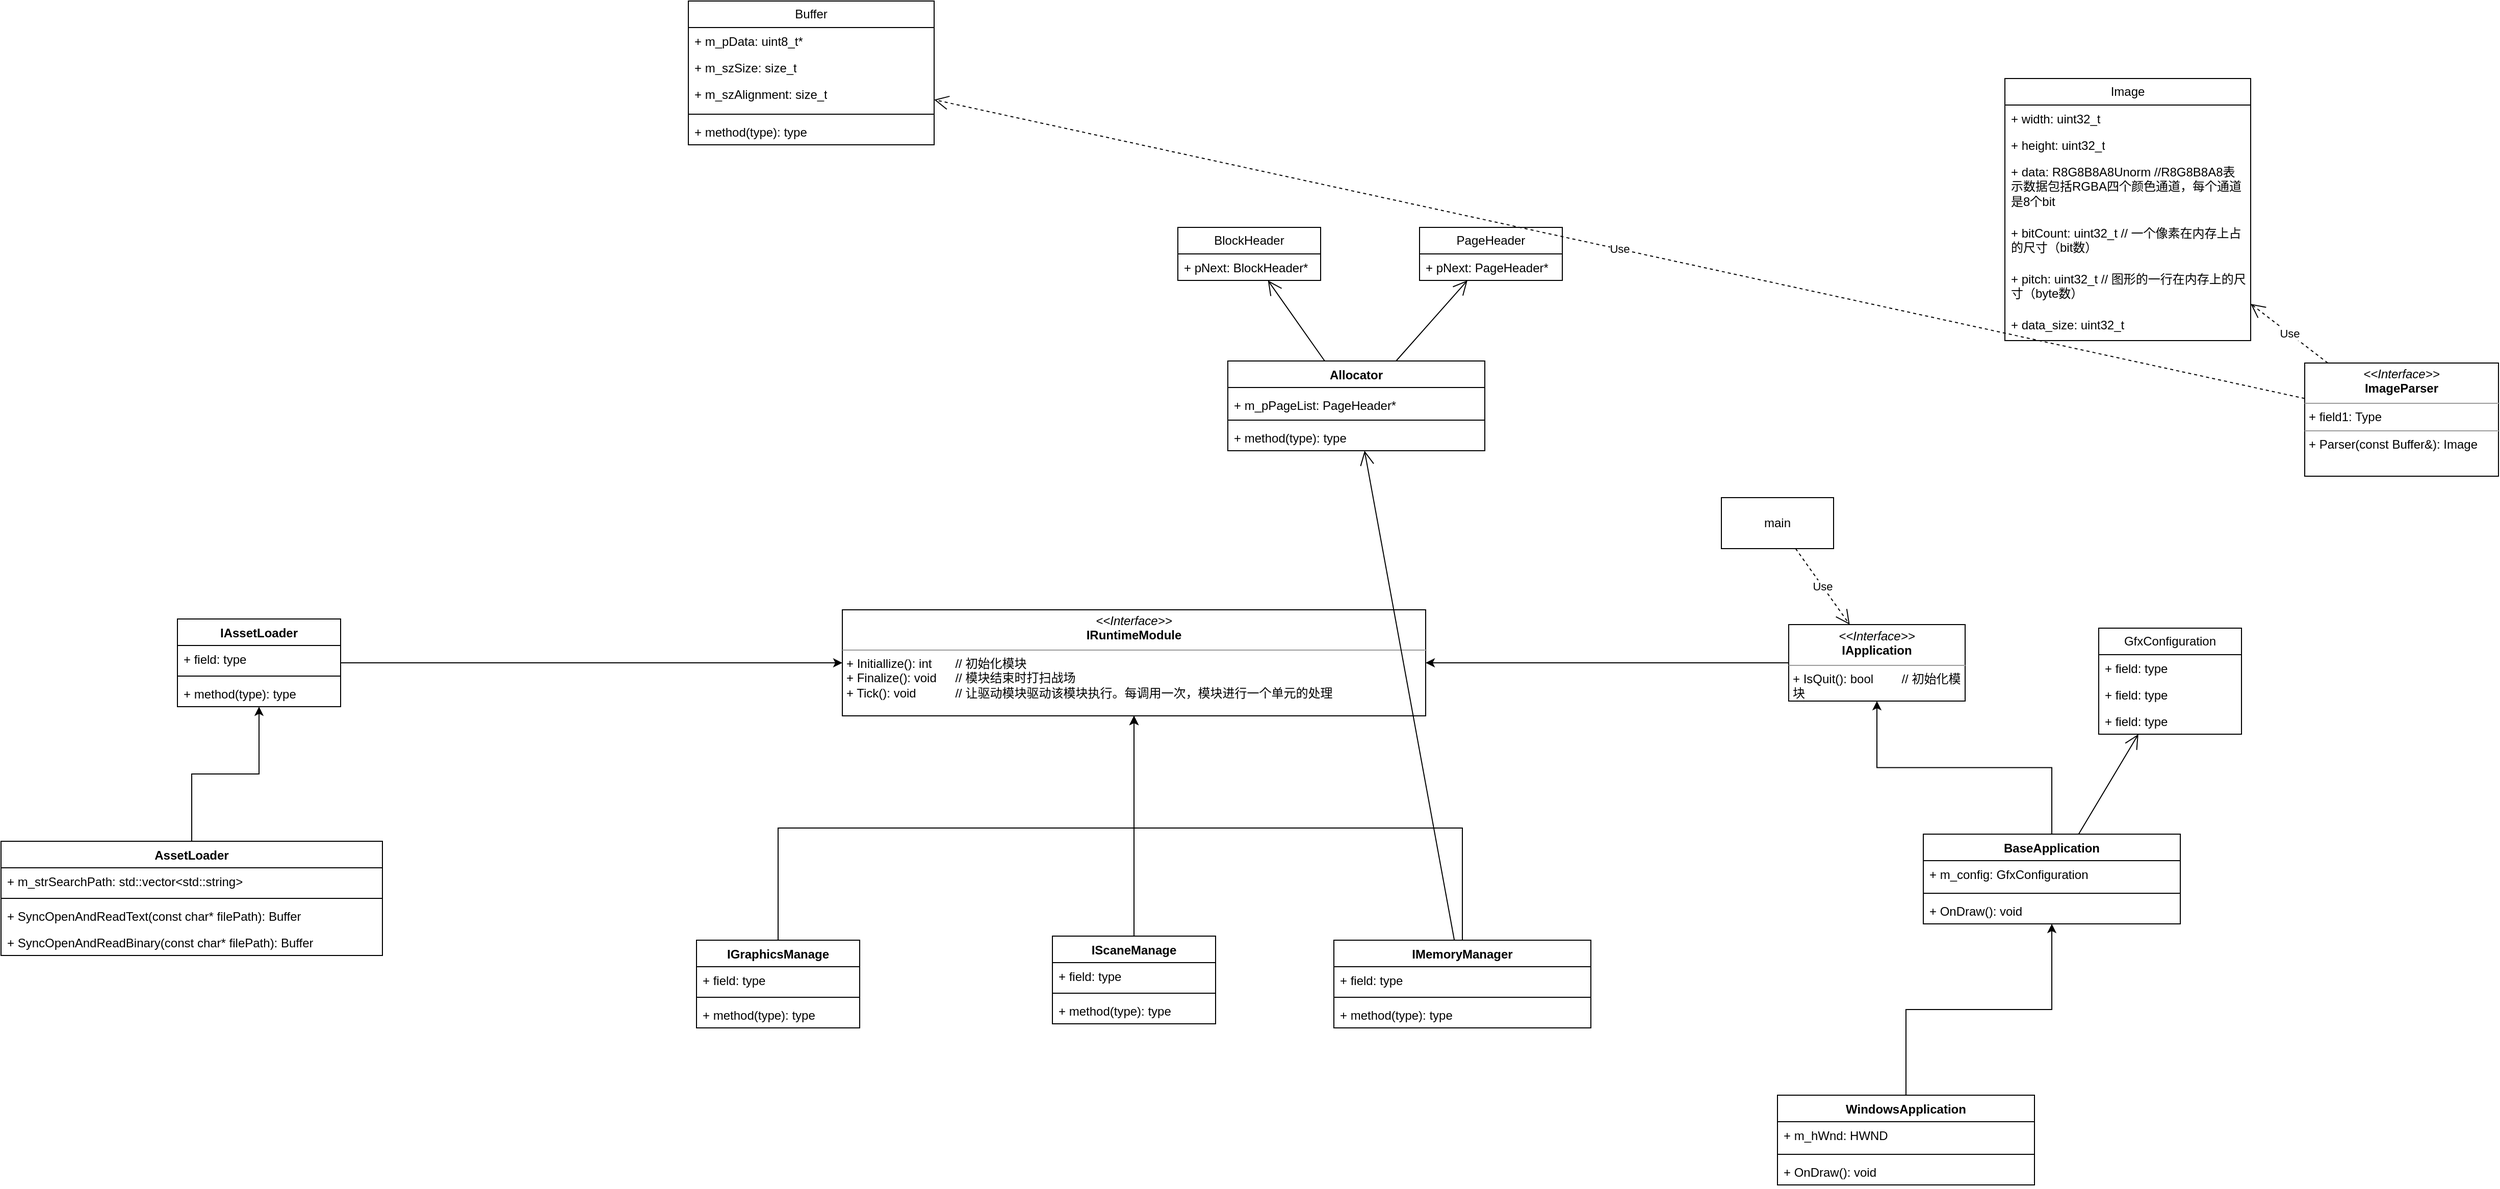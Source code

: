 <mxfile version="21.7.2" type="github" pages="4">
  <diagram id="C5RBs43oDa-KdzZeNtuy" name="总图">
    <mxGraphModel dx="2326" dy="1620" grid="0" gridSize="10" guides="1" tooltips="1" connect="1" arrows="1" fold="1" page="0" pageScale="1" pageWidth="827" pageHeight="1169" math="0" shadow="0">
      <root>
        <mxCell id="WIyWlLk6GJQsqaUBKTNV-0" />
        <mxCell id="WIyWlLk6GJQsqaUBKTNV-1" parent="WIyWlLk6GJQsqaUBKTNV-0" />
        <mxCell id="YJMHgjl_Eqd6qr77gLqe-1" value="&lt;p style=&quot;margin:0px;margin-top:4px;text-align:center;&quot;&gt;&lt;i&gt;&amp;lt;&amp;lt;Interface&amp;gt;&amp;gt;&lt;/i&gt;&lt;br&gt;&lt;b&gt;IRuntimeModule&lt;/b&gt;&lt;/p&gt;&lt;hr size=&quot;1&quot;&gt;&lt;p style=&quot;margin:0px;margin-left:4px;&quot;&gt;+ Initiallize(): int&amp;nbsp;&lt;span style=&quot;&quot;&gt;&lt;span style=&quot;white-space: pre;&quot;&gt;&amp;nbsp;&amp;nbsp;&amp;nbsp;&amp;nbsp;&lt;span style=&quot;white-space: pre;&quot;&gt;&#x9;&lt;/span&gt;&lt;/span&gt;&lt;/span&gt;// 初始化模块&lt;br&gt;+ Finalize(): void&lt;span style=&quot;&quot;&gt;&lt;span style=&quot;white-space: pre;&quot;&gt;&amp;nbsp;&amp;nbsp;&amp;nbsp;&lt;span style=&quot;white-space: pre;&quot;&gt;&#x9;&lt;/span&gt;&lt;/span&gt;&lt;/span&gt;// 模块结束时打扫战场&lt;/p&gt;&lt;p style=&quot;margin:0px;margin-left:4px;&quot;&gt;+ Tick(): void&amp;nbsp;&lt;span style=&quot;&quot;&gt;&lt;span style=&quot;white-space: pre;&quot;&gt;&amp;nbsp;&amp;nbsp;&amp;nbsp;&amp;nbsp;&lt;/span&gt;&lt;/span&gt;&lt;span style=&quot;&quot;&gt;&lt;span style=&quot;white-space: pre;&quot;&gt;&amp;nbsp;&amp;nbsp;&amp;nbsp;&amp;nbsp;&lt;span style=&quot;white-space: pre;&quot;&gt;&#x9;&lt;/span&gt;&lt;/span&gt;&lt;/span&gt;// 让驱动模块驱动该模块执行。每调用一次，模块进行一个单元的处理&lt;/p&gt;" style="verticalAlign=top;align=left;overflow=fill;fontSize=12;fontFamily=Helvetica;html=1;whiteSpace=wrap;" parent="WIyWlLk6GJQsqaUBKTNV-1" vertex="1">
          <mxGeometry x="318" y="-78" width="572" height="104" as="geometry" />
        </mxCell>
        <mxCell id="YJMHgjl_Eqd6qr77gLqe-7" style="edgeStyle=orthogonalEdgeStyle;rounded=0;orthogonalLoop=1;jettySize=auto;html=1;" parent="WIyWlLk6GJQsqaUBKTNV-1" source="YJMHgjl_Eqd6qr77gLqe-6" target="YJMHgjl_Eqd6qr77gLqe-1" edge="1">
          <mxGeometry relative="1" as="geometry" />
        </mxCell>
        <mxCell id="YJMHgjl_Eqd6qr77gLqe-6" value="&lt;p style=&quot;margin:0px;margin-top:4px;text-align:center;&quot;&gt;&lt;i&gt;&amp;lt;&amp;lt;Interface&amp;gt;&amp;gt;&lt;/i&gt;&lt;br&gt;&lt;b&gt;IApplication&lt;/b&gt;&lt;/p&gt;&lt;hr size=&quot;1&quot;&gt;&lt;p style=&quot;margin:0px;margin-left:4px;&quot;&gt;+ IsQuit(): bool&amp;nbsp;&lt;span style=&quot;&quot;&gt;&lt;span style=&quot;white-space: pre;&quot;&gt;&amp;nbsp;&amp;nbsp;&amp;nbsp;&amp;nbsp;&lt;span style=&quot;white-space: pre;&quot;&gt;&#x9;&lt;/span&gt;&lt;/span&gt;&lt;/span&gt;// 初始化模块&lt;br&gt;&lt;/p&gt;" style="verticalAlign=top;align=left;overflow=fill;fontSize=12;fontFamily=Helvetica;html=1;whiteSpace=wrap;" parent="WIyWlLk6GJQsqaUBKTNV-1" vertex="1">
          <mxGeometry x="1246" y="-63.5" width="173" height="75" as="geometry" />
        </mxCell>
        <mxCell id="YJMHgjl_Eqd6qr77gLqe-8" value="main" style="html=1;whiteSpace=wrap;" parent="WIyWlLk6GJQsqaUBKTNV-1" vertex="1">
          <mxGeometry x="1180" y="-188" width="110" height="50" as="geometry" />
        </mxCell>
        <mxCell id="YJMHgjl_Eqd6qr77gLqe-9" value="Use" style="endArrow=open;endSize=12;dashed=1;html=1;rounded=0;" parent="WIyWlLk6GJQsqaUBKTNV-1" source="YJMHgjl_Eqd6qr77gLqe-8" target="YJMHgjl_Eqd6qr77gLqe-6" edge="1">
          <mxGeometry width="160" relative="1" as="geometry">
            <mxPoint x="889" y="134" as="sourcePoint" />
            <mxPoint x="1221" y="407" as="targetPoint" />
          </mxGeometry>
        </mxCell>
        <mxCell id="AlN2eE59qHYudZeLvHIj-6" style="edgeStyle=orthogonalEdgeStyle;rounded=0;orthogonalLoop=1;jettySize=auto;html=1;" parent="WIyWlLk6GJQsqaUBKTNV-1" source="AlN2eE59qHYudZeLvHIj-16" target="YJMHgjl_Eqd6qr77gLqe-1" edge="1">
          <mxGeometry relative="1" as="geometry">
            <mxPoint x="687" y="117" as="sourcePoint" />
          </mxGeometry>
        </mxCell>
        <mxCell id="AlN2eE59qHYudZeLvHIj-8" style="edgeStyle=orthogonalEdgeStyle;rounded=0;orthogonalLoop=1;jettySize=auto;html=1;" parent="WIyWlLk6GJQsqaUBKTNV-1" source="AlN2eE59qHYudZeLvHIj-20" target="YJMHgjl_Eqd6qr77gLqe-1" edge="1">
          <mxGeometry relative="1" as="geometry">
            <mxPoint x="398.059" y="117" as="sourcePoint" />
          </mxGeometry>
        </mxCell>
        <mxCell id="AlN2eE59qHYudZeLvHIj-10" value="" style="endArrow=open;endFill=1;endSize=12;html=1;rounded=0;" parent="WIyWlLk6GJQsqaUBKTNV-1" source="AlN2eE59qHYudZeLvHIj-16" target="AlN2eE59qHYudZeLvHIj-36" edge="1">
          <mxGeometry width="160" relative="1" as="geometry">
            <mxPoint x="801" y="135.875" as="sourcePoint" />
            <mxPoint x="854.17" y="-233.0" as="targetPoint" />
          </mxGeometry>
        </mxCell>
        <mxCell id="AlN2eE59qHYudZeLvHIj-16" value="IMemoryManager" style="swimlane;fontStyle=1;align=center;verticalAlign=top;childLayout=stackLayout;horizontal=1;startSize=26;horizontalStack=0;resizeParent=1;resizeParentMax=0;resizeLast=0;collapsible=1;marginBottom=0;whiteSpace=wrap;html=1;" parent="WIyWlLk6GJQsqaUBKTNV-1" vertex="1">
          <mxGeometry x="800" y="246" width="252" height="86" as="geometry" />
        </mxCell>
        <mxCell id="0nIZ_SwuHsfwXiUhlWqB-5" value="+ field: type" style="text;strokeColor=none;fillColor=none;align=left;verticalAlign=top;spacingLeft=4;spacingRight=4;overflow=hidden;rotatable=0;points=[[0,0.5],[1,0.5]];portConstraint=eastwest;whiteSpace=wrap;html=1;" parent="AlN2eE59qHYudZeLvHIj-16" vertex="1">
          <mxGeometry y="26" width="252" height="26" as="geometry" />
        </mxCell>
        <mxCell id="AlN2eE59qHYudZeLvHIj-18" value="" style="line;strokeWidth=1;fillColor=none;align=left;verticalAlign=middle;spacingTop=-1;spacingLeft=3;spacingRight=3;rotatable=0;labelPosition=right;points=[];portConstraint=eastwest;strokeColor=inherit;" parent="AlN2eE59qHYudZeLvHIj-16" vertex="1">
          <mxGeometry y="52" width="252" height="8" as="geometry" />
        </mxCell>
        <mxCell id="AlN2eE59qHYudZeLvHIj-19" value="+ method(type): type" style="text;strokeColor=none;fillColor=none;align=left;verticalAlign=top;spacingLeft=4;spacingRight=4;overflow=hidden;rotatable=0;points=[[0,0.5],[1,0.5]];portConstraint=eastwest;whiteSpace=wrap;html=1;" parent="AlN2eE59qHYudZeLvHIj-16" vertex="1">
          <mxGeometry y="60" width="252" height="26" as="geometry" />
        </mxCell>
        <mxCell id="AlN2eE59qHYudZeLvHIj-20" value="IGraphicsManage" style="swimlane;fontStyle=1;align=center;verticalAlign=top;childLayout=stackLayout;horizontal=1;startSize=26;horizontalStack=0;resizeParent=1;resizeParentMax=0;resizeLast=0;collapsible=1;marginBottom=0;whiteSpace=wrap;html=1;" parent="WIyWlLk6GJQsqaUBKTNV-1" vertex="1">
          <mxGeometry x="175" y="246" width="160" height="86" as="geometry" />
        </mxCell>
        <mxCell id="AlN2eE59qHYudZeLvHIj-21" value="+ field: type" style="text;strokeColor=none;fillColor=none;align=left;verticalAlign=top;spacingLeft=4;spacingRight=4;overflow=hidden;rotatable=0;points=[[0,0.5],[1,0.5]];portConstraint=eastwest;whiteSpace=wrap;html=1;" parent="AlN2eE59qHYudZeLvHIj-20" vertex="1">
          <mxGeometry y="26" width="160" height="26" as="geometry" />
        </mxCell>
        <mxCell id="AlN2eE59qHYudZeLvHIj-22" value="" style="line;strokeWidth=1;fillColor=none;align=left;verticalAlign=middle;spacingTop=-1;spacingLeft=3;spacingRight=3;rotatable=0;labelPosition=right;points=[];portConstraint=eastwest;strokeColor=inherit;" parent="AlN2eE59qHYudZeLvHIj-20" vertex="1">
          <mxGeometry y="52" width="160" height="8" as="geometry" />
        </mxCell>
        <mxCell id="AlN2eE59qHYudZeLvHIj-23" value="+ method(type): type" style="text;strokeColor=none;fillColor=none;align=left;verticalAlign=top;spacingLeft=4;spacingRight=4;overflow=hidden;rotatable=0;points=[[0,0.5],[1,0.5]];portConstraint=eastwest;whiteSpace=wrap;html=1;" parent="AlN2eE59qHYudZeLvHIj-20" vertex="1">
          <mxGeometry y="60" width="160" height="26" as="geometry" />
        </mxCell>
        <mxCell id="AlN2eE59qHYudZeLvHIj-24" value="BlockHeader" style="swimlane;fontStyle=0;childLayout=stackLayout;horizontal=1;startSize=26;fillColor=none;horizontalStack=0;resizeParent=1;resizeParentMax=0;resizeLast=0;collapsible=1;marginBottom=0;whiteSpace=wrap;html=1;" parent="WIyWlLk6GJQsqaUBKTNV-1" vertex="1">
          <mxGeometry x="647" y="-453" width="140" height="52" as="geometry" />
        </mxCell>
        <mxCell id="AlN2eE59qHYudZeLvHIj-25" value="+ pNext: BlockHeader*" style="text;strokeColor=none;fillColor=none;align=left;verticalAlign=top;spacingLeft=4;spacingRight=4;overflow=hidden;rotatable=0;points=[[0,0.5],[1,0.5]];portConstraint=eastwest;whiteSpace=wrap;html=1;" parent="AlN2eE59qHYudZeLvHIj-24" vertex="1">
          <mxGeometry y="26" width="140" height="26" as="geometry" />
        </mxCell>
        <mxCell id="AlN2eE59qHYudZeLvHIj-28" value="PageHeader" style="swimlane;fontStyle=0;childLayout=stackLayout;horizontal=1;startSize=26;fillColor=none;horizontalStack=0;resizeParent=1;resizeParentMax=0;resizeLast=0;collapsible=1;marginBottom=0;whiteSpace=wrap;html=1;" parent="WIyWlLk6GJQsqaUBKTNV-1" vertex="1">
          <mxGeometry x="884" y="-453" width="140" height="52" as="geometry" />
        </mxCell>
        <mxCell id="AlN2eE59qHYudZeLvHIj-29" value="+ pNext: PageHeader*" style="text;strokeColor=none;fillColor=none;align=left;verticalAlign=top;spacingLeft=4;spacingRight=4;overflow=hidden;rotatable=0;points=[[0,0.5],[1,0.5]];portConstraint=eastwest;whiteSpace=wrap;html=1;" parent="AlN2eE59qHYudZeLvHIj-28" vertex="1">
          <mxGeometry y="26" width="140" height="26" as="geometry" />
        </mxCell>
        <mxCell id="AlN2eE59qHYudZeLvHIj-33" value="" style="endArrow=open;endFill=1;endSize=12;html=1;rounded=0;" parent="WIyWlLk6GJQsqaUBKTNV-1" source="AlN2eE59qHYudZeLvHIj-36" target="AlN2eE59qHYudZeLvHIj-24" edge="1">
          <mxGeometry width="160" relative="1" as="geometry">
            <mxPoint x="823.792" y="-323" as="sourcePoint" />
            <mxPoint x="785" y="-372" as="targetPoint" />
          </mxGeometry>
        </mxCell>
        <mxCell id="AlN2eE59qHYudZeLvHIj-34" value="" style="endArrow=open;endFill=1;endSize=12;html=1;rounded=0;" parent="WIyWlLk6GJQsqaUBKTNV-1" source="AlN2eE59qHYudZeLvHIj-36" target="AlN2eE59qHYudZeLvHIj-28" edge="1">
          <mxGeometry width="160" relative="1" as="geometry">
            <mxPoint x="895.369" y="-323" as="sourcePoint" />
            <mxPoint x="748" y="-391" as="targetPoint" />
          </mxGeometry>
        </mxCell>
        <mxCell id="AlN2eE59qHYudZeLvHIj-36" value="&lt;b style=&quot;border-color: var(--border-color);&quot;&gt;Allocator&lt;/b&gt;" style="swimlane;fontStyle=1;align=center;verticalAlign=top;childLayout=stackLayout;horizontal=1;startSize=26;horizontalStack=0;resizeParent=1;resizeParentMax=0;resizeLast=0;collapsible=1;marginBottom=0;whiteSpace=wrap;html=1;" parent="WIyWlLk6GJQsqaUBKTNV-1" vertex="1">
          <mxGeometry x="696" y="-322" width="252" height="88" as="geometry" />
        </mxCell>
        <mxCell id="AlN2eE59qHYudZeLvHIj-37" value="&lt;p style=&quot;border-color: var(--border-color); margin: 4px 0px 0px; text-align: center;&quot;&gt;&lt;span style=&quot;background-color: initial; text-align: left;&quot;&gt;+ m_pPageList: PageHeader*&lt;/span&gt;&lt;/p&gt;" style="text;strokeColor=none;fillColor=none;align=left;verticalAlign=top;spacingLeft=4;spacingRight=4;overflow=hidden;rotatable=0;points=[[0,0.5],[1,0.5]];portConstraint=eastwest;whiteSpace=wrap;html=1;" parent="AlN2eE59qHYudZeLvHIj-36" vertex="1">
          <mxGeometry y="26" width="252" height="28" as="geometry" />
        </mxCell>
        <mxCell id="AlN2eE59qHYudZeLvHIj-38" value="" style="line;strokeWidth=1;fillColor=none;align=left;verticalAlign=middle;spacingTop=-1;spacingLeft=3;spacingRight=3;rotatable=0;labelPosition=right;points=[];portConstraint=eastwest;strokeColor=inherit;" parent="AlN2eE59qHYudZeLvHIj-36" vertex="1">
          <mxGeometry y="54" width="252" height="8" as="geometry" />
        </mxCell>
        <mxCell id="AlN2eE59qHYudZeLvHIj-39" value="+ method(type): type" style="text;strokeColor=none;fillColor=none;align=left;verticalAlign=top;spacingLeft=4;spacingRight=4;overflow=hidden;rotatable=0;points=[[0,0.5],[1,0.5]];portConstraint=eastwest;whiteSpace=wrap;html=1;" parent="AlN2eE59qHYudZeLvHIj-36" vertex="1">
          <mxGeometry y="62" width="252" height="26" as="geometry" />
        </mxCell>
        <mxCell id="AlN2eE59qHYudZeLvHIj-41" value="&lt;p style=&quot;margin:0px;margin-top:4px;text-align:center;&quot;&gt;&lt;i&gt;&amp;lt;&amp;lt;Interface&amp;gt;&amp;gt;&lt;/i&gt;&lt;br&gt;&lt;b&gt;ImageParser&lt;/b&gt;&lt;/p&gt;&lt;hr size=&quot;1&quot;&gt;&lt;p style=&quot;margin:0px;margin-left:4px;&quot;&gt;+ field1: Type&lt;br&gt;&lt;/p&gt;&lt;hr size=&quot;1&quot;&gt;&lt;p style=&quot;margin:0px;margin-left:4px;&quot;&gt;+ Parser(const Buffer&amp;amp;): Image&lt;br&gt;&lt;/p&gt;" style="verticalAlign=top;align=left;overflow=fill;fontSize=12;fontFamily=Helvetica;html=1;whiteSpace=wrap;" parent="WIyWlLk6GJQsqaUBKTNV-1" vertex="1">
          <mxGeometry x="1752" y="-320" width="190" height="111" as="geometry" />
        </mxCell>
        <mxCell id="AlN2eE59qHYudZeLvHIj-42" value="Image" style="swimlane;fontStyle=0;childLayout=stackLayout;horizontal=1;startSize=26;fillColor=none;horizontalStack=0;resizeParent=1;resizeParentMax=0;resizeLast=0;collapsible=1;marginBottom=0;whiteSpace=wrap;html=1;" parent="WIyWlLk6GJQsqaUBKTNV-1" vertex="1">
          <mxGeometry x="1458" y="-599" width="241" height="257" as="geometry" />
        </mxCell>
        <mxCell id="AlN2eE59qHYudZeLvHIj-43" value="+ width: uint32_t" style="text;strokeColor=none;fillColor=none;align=left;verticalAlign=top;spacingLeft=4;spacingRight=4;overflow=hidden;rotatable=0;points=[[0,0.5],[1,0.5]];portConstraint=eastwest;whiteSpace=wrap;html=1;" parent="AlN2eE59qHYudZeLvHIj-42" vertex="1">
          <mxGeometry y="26" width="241" height="26" as="geometry" />
        </mxCell>
        <mxCell id="AlN2eE59qHYudZeLvHIj-44" value="+ height: uint32_t" style="text;strokeColor=none;fillColor=none;align=left;verticalAlign=top;spacingLeft=4;spacingRight=4;overflow=hidden;rotatable=0;points=[[0,0.5],[1,0.5]];portConstraint=eastwest;whiteSpace=wrap;html=1;" parent="AlN2eE59qHYudZeLvHIj-42" vertex="1">
          <mxGeometry y="52" width="241" height="26" as="geometry" />
        </mxCell>
        <mxCell id="AlN2eE59qHYudZeLvHIj-45" value="+ data: R8G8B8A8Unorm //R8G8B8A8表示数据包括RGBA四个颜色通道，每个通道是8个bit" style="text;strokeColor=none;fillColor=none;align=left;verticalAlign=top;spacingLeft=4;spacingRight=4;overflow=hidden;rotatable=0;points=[[0,0.5],[1,0.5]];portConstraint=eastwest;whiteSpace=wrap;html=1;" parent="AlN2eE59qHYudZeLvHIj-42" vertex="1">
          <mxGeometry y="78" width="241" height="60" as="geometry" />
        </mxCell>
        <mxCell id="AlN2eE59qHYudZeLvHIj-46" value="+ bitCount: uint32_t //&amp;nbsp;一个像素在内存上占的尺寸（bit数）" style="text;strokeColor=none;fillColor=none;align=left;verticalAlign=top;spacingLeft=4;spacingRight=4;overflow=hidden;rotatable=0;points=[[0,0.5],[1,0.5]];portConstraint=eastwest;whiteSpace=wrap;html=1;" parent="AlN2eE59qHYudZeLvHIj-42" vertex="1">
          <mxGeometry y="138" width="241" height="45" as="geometry" />
        </mxCell>
        <mxCell id="AlN2eE59qHYudZeLvHIj-47" value="+ pitch: uint32_t //&amp;nbsp;图形的一行在内存上的尺寸（byte数）" style="text;strokeColor=none;fillColor=none;align=left;verticalAlign=top;spacingLeft=4;spacingRight=4;overflow=hidden;rotatable=0;points=[[0,0.5],[1,0.5]];portConstraint=eastwest;whiteSpace=wrap;html=1;" parent="AlN2eE59qHYudZeLvHIj-42" vertex="1">
          <mxGeometry y="183" width="241" height="45" as="geometry" />
        </mxCell>
        <mxCell id="AlN2eE59qHYudZeLvHIj-48" value="+ data_size: uint32_t" style="text;strokeColor=none;fillColor=none;align=left;verticalAlign=top;spacingLeft=4;spacingRight=4;overflow=hidden;rotatable=0;points=[[0,0.5],[1,0.5]];portConstraint=eastwest;whiteSpace=wrap;html=1;" parent="AlN2eE59qHYudZeLvHIj-42" vertex="1">
          <mxGeometry y="228" width="241" height="29" as="geometry" />
        </mxCell>
        <mxCell id="AlN2eE59qHYudZeLvHIj-49" value="Buffer" style="swimlane;fontStyle=0;childLayout=stackLayout;horizontal=1;startSize=26;fillColor=none;horizontalStack=0;resizeParent=1;resizeParentMax=0;resizeLast=0;collapsible=1;marginBottom=0;whiteSpace=wrap;html=1;" parent="WIyWlLk6GJQsqaUBKTNV-1" vertex="1">
          <mxGeometry x="167" y="-675" width="241" height="141" as="geometry" />
        </mxCell>
        <mxCell id="AlN2eE59qHYudZeLvHIj-50" value="+ m_pData: uint8_t*" style="text;strokeColor=none;fillColor=none;align=left;verticalAlign=top;spacingLeft=4;spacingRight=4;overflow=hidden;rotatable=0;points=[[0,0.5],[1,0.5]];portConstraint=eastwest;whiteSpace=wrap;html=1;" parent="AlN2eE59qHYudZeLvHIj-49" vertex="1">
          <mxGeometry y="26" width="241" height="26" as="geometry" />
        </mxCell>
        <mxCell id="AlN2eE59qHYudZeLvHIj-51" value="+ m_szSize: size_t" style="text;strokeColor=none;fillColor=none;align=left;verticalAlign=top;spacingLeft=4;spacingRight=4;overflow=hidden;rotatable=0;points=[[0,0.5],[1,0.5]];portConstraint=eastwest;whiteSpace=wrap;html=1;" parent="AlN2eE59qHYudZeLvHIj-49" vertex="1">
          <mxGeometry y="52" width="241" height="26" as="geometry" />
        </mxCell>
        <mxCell id="AlN2eE59qHYudZeLvHIj-55" value="+ m_szAlignment: size_t" style="text;strokeColor=none;fillColor=none;align=left;verticalAlign=top;spacingLeft=4;spacingRight=4;overflow=hidden;rotatable=0;points=[[0,0.5],[1,0.5]];portConstraint=eastwest;whiteSpace=wrap;html=1;" parent="AlN2eE59qHYudZeLvHIj-49" vertex="1">
          <mxGeometry y="78" width="241" height="29" as="geometry" />
        </mxCell>
        <mxCell id="AlN2eE59qHYudZeLvHIj-57" value="" style="line;strokeWidth=1;fillColor=none;align=left;verticalAlign=middle;spacingTop=-1;spacingLeft=3;spacingRight=3;rotatable=0;labelPosition=right;points=[];portConstraint=eastwest;strokeColor=inherit;" parent="AlN2eE59qHYudZeLvHIj-49" vertex="1">
          <mxGeometry y="107" width="241" height="8" as="geometry" />
        </mxCell>
        <mxCell id="AlN2eE59qHYudZeLvHIj-56" value="+ method(type): type" style="text;strokeColor=none;fillColor=none;align=left;verticalAlign=top;spacingLeft=4;spacingRight=4;overflow=hidden;rotatable=0;points=[[0,0.5],[1,0.5]];portConstraint=eastwest;whiteSpace=wrap;html=1;" parent="AlN2eE59qHYudZeLvHIj-49" vertex="1">
          <mxGeometry y="115" width="241" height="26" as="geometry" />
        </mxCell>
        <mxCell id="AlN2eE59qHYudZeLvHIj-58" value="Use" style="endArrow=open;endSize=12;dashed=1;html=1;rounded=0;" parent="WIyWlLk6GJQsqaUBKTNV-1" source="AlN2eE59qHYudZeLvHIj-41" target="AlN2eE59qHYudZeLvHIj-42" edge="1">
          <mxGeometry width="160" relative="1" as="geometry">
            <mxPoint x="1846" y="-19" as="sourcePoint" />
            <mxPoint x="2006" y="-19" as="targetPoint" />
          </mxGeometry>
        </mxCell>
        <mxCell id="AlN2eE59qHYudZeLvHIj-59" value="Use" style="endArrow=open;endSize=12;dashed=1;html=1;rounded=0;" parent="WIyWlLk6GJQsqaUBKTNV-1" source="AlN2eE59qHYudZeLvHIj-41" target="AlN2eE59qHYudZeLvHIj-49" edge="1">
          <mxGeometry width="160" relative="1" as="geometry">
            <mxPoint x="1785" y="-310" as="sourcePoint" />
            <mxPoint x="1709" y="-368" as="targetPoint" />
          </mxGeometry>
        </mxCell>
        <mxCell id="AlN2eE59qHYudZeLvHIj-65" style="edgeStyle=orthogonalEdgeStyle;rounded=0;orthogonalLoop=1;jettySize=auto;html=1;" parent="WIyWlLk6GJQsqaUBKTNV-1" source="AlN2eE59qHYudZeLvHIj-61" target="YJMHgjl_Eqd6qr77gLqe-6" edge="1">
          <mxGeometry relative="1" as="geometry" />
        </mxCell>
        <mxCell id="AlN2eE59qHYudZeLvHIj-61" value="BaseApplication" style="swimlane;fontStyle=1;align=center;verticalAlign=top;childLayout=stackLayout;horizontal=1;startSize=26;horizontalStack=0;resizeParent=1;resizeParentMax=0;resizeLast=0;collapsible=1;marginBottom=0;whiteSpace=wrap;html=1;" parent="WIyWlLk6GJQsqaUBKTNV-1" vertex="1">
          <mxGeometry x="1378" y="142" width="252" height="88" as="geometry" />
        </mxCell>
        <mxCell id="AlN2eE59qHYudZeLvHIj-62" value="+ m_config:&amp;nbsp;GfxConfiguration" style="text;strokeColor=none;fillColor=none;align=left;verticalAlign=top;spacingLeft=4;spacingRight=4;overflow=hidden;rotatable=0;points=[[0,0.5],[1,0.5]];portConstraint=eastwest;whiteSpace=wrap;html=1;" parent="AlN2eE59qHYudZeLvHIj-61" vertex="1">
          <mxGeometry y="26" width="252" height="28" as="geometry" />
        </mxCell>
        <mxCell id="AlN2eE59qHYudZeLvHIj-63" value="" style="line;strokeWidth=1;fillColor=none;align=left;verticalAlign=middle;spacingTop=-1;spacingLeft=3;spacingRight=3;rotatable=0;labelPosition=right;points=[];portConstraint=eastwest;strokeColor=inherit;" parent="AlN2eE59qHYudZeLvHIj-61" vertex="1">
          <mxGeometry y="54" width="252" height="8" as="geometry" />
        </mxCell>
        <mxCell id="AlN2eE59qHYudZeLvHIj-64" value="+ OnDraw(): void" style="text;strokeColor=none;fillColor=none;align=left;verticalAlign=top;spacingLeft=4;spacingRight=4;overflow=hidden;rotatable=0;points=[[0,0.5],[1,0.5]];portConstraint=eastwest;whiteSpace=wrap;html=1;" parent="AlN2eE59qHYudZeLvHIj-61" vertex="1">
          <mxGeometry y="62" width="252" height="26" as="geometry" />
        </mxCell>
        <mxCell id="AlN2eE59qHYudZeLvHIj-66" value="GfxConfiguration" style="swimlane;fontStyle=0;childLayout=stackLayout;horizontal=1;startSize=26;fillColor=none;horizontalStack=0;resizeParent=1;resizeParentMax=0;resizeLast=0;collapsible=1;marginBottom=0;whiteSpace=wrap;html=1;" parent="WIyWlLk6GJQsqaUBKTNV-1" vertex="1">
          <mxGeometry x="1550" y="-60" width="140" height="104" as="geometry" />
        </mxCell>
        <mxCell id="AlN2eE59qHYudZeLvHIj-67" value="+ field: type" style="text;strokeColor=none;fillColor=none;align=left;verticalAlign=top;spacingLeft=4;spacingRight=4;overflow=hidden;rotatable=0;points=[[0,0.5],[1,0.5]];portConstraint=eastwest;whiteSpace=wrap;html=1;" parent="AlN2eE59qHYudZeLvHIj-66" vertex="1">
          <mxGeometry y="26" width="140" height="26" as="geometry" />
        </mxCell>
        <mxCell id="AlN2eE59qHYudZeLvHIj-68" value="+ field: type" style="text;strokeColor=none;fillColor=none;align=left;verticalAlign=top;spacingLeft=4;spacingRight=4;overflow=hidden;rotatable=0;points=[[0,0.5],[1,0.5]];portConstraint=eastwest;whiteSpace=wrap;html=1;" parent="AlN2eE59qHYudZeLvHIj-66" vertex="1">
          <mxGeometry y="52" width="140" height="26" as="geometry" />
        </mxCell>
        <mxCell id="AlN2eE59qHYudZeLvHIj-69" value="+ field: type" style="text;strokeColor=none;fillColor=none;align=left;verticalAlign=top;spacingLeft=4;spacingRight=4;overflow=hidden;rotatable=0;points=[[0,0.5],[1,0.5]];portConstraint=eastwest;whiteSpace=wrap;html=1;" parent="AlN2eE59qHYudZeLvHIj-66" vertex="1">
          <mxGeometry y="78" width="140" height="26" as="geometry" />
        </mxCell>
        <mxCell id="AlN2eE59qHYudZeLvHIj-71" value="" style="endArrow=open;endFill=1;endSize=12;html=1;rounded=0;" parent="WIyWlLk6GJQsqaUBKTNV-1" source="AlN2eE59qHYudZeLvHIj-61" target="AlN2eE59qHYudZeLvHIj-66" edge="1">
          <mxGeometry width="160" relative="1" as="geometry">
            <mxPoint x="1539" y="32" as="sourcePoint" />
            <mxPoint x="1699" y="32" as="targetPoint" />
          </mxGeometry>
        </mxCell>
        <mxCell id="AlN2eE59qHYudZeLvHIj-76" style="edgeStyle=orthogonalEdgeStyle;rounded=0;orthogonalLoop=1;jettySize=auto;html=1;" parent="WIyWlLk6GJQsqaUBKTNV-1" source="AlN2eE59qHYudZeLvHIj-72" target="AlN2eE59qHYudZeLvHIj-61" edge="1">
          <mxGeometry relative="1" as="geometry">
            <mxPoint x="1470.882" y="214.412" as="targetPoint" />
          </mxGeometry>
        </mxCell>
        <mxCell id="AlN2eE59qHYudZeLvHIj-72" value="WindowsApplication" style="swimlane;fontStyle=1;align=center;verticalAlign=top;childLayout=stackLayout;horizontal=1;startSize=26;horizontalStack=0;resizeParent=1;resizeParentMax=0;resizeLast=0;collapsible=1;marginBottom=0;whiteSpace=wrap;html=1;" parent="WIyWlLk6GJQsqaUBKTNV-1" vertex="1">
          <mxGeometry x="1235" y="398" width="252" height="88" as="geometry" />
        </mxCell>
        <mxCell id="AlN2eE59qHYudZeLvHIj-73" value="+ m_hWnd:&amp;nbsp;HWND" style="text;strokeColor=none;fillColor=none;align=left;verticalAlign=top;spacingLeft=4;spacingRight=4;overflow=hidden;rotatable=0;points=[[0,0.5],[1,0.5]];portConstraint=eastwest;whiteSpace=wrap;html=1;" parent="AlN2eE59qHYudZeLvHIj-72" vertex="1">
          <mxGeometry y="26" width="252" height="28" as="geometry" />
        </mxCell>
        <mxCell id="AlN2eE59qHYudZeLvHIj-74" value="" style="line;strokeWidth=1;fillColor=none;align=left;verticalAlign=middle;spacingTop=-1;spacingLeft=3;spacingRight=3;rotatable=0;labelPosition=right;points=[];portConstraint=eastwest;strokeColor=inherit;" parent="AlN2eE59qHYudZeLvHIj-72" vertex="1">
          <mxGeometry y="54" width="252" height="8" as="geometry" />
        </mxCell>
        <mxCell id="AlN2eE59qHYudZeLvHIj-75" value="+ OnDraw(): void" style="text;strokeColor=none;fillColor=none;align=left;verticalAlign=top;spacingLeft=4;spacingRight=4;overflow=hidden;rotatable=0;points=[[0,0.5],[1,0.5]];portConstraint=eastwest;whiteSpace=wrap;html=1;" parent="AlN2eE59qHYudZeLvHIj-72" vertex="1">
          <mxGeometry y="62" width="252" height="26" as="geometry" />
        </mxCell>
        <mxCell id="AlN2eE59qHYudZeLvHIj-89" style="edgeStyle=orthogonalEdgeStyle;rounded=0;orthogonalLoop=1;jettySize=auto;html=1;" parent="WIyWlLk6GJQsqaUBKTNV-1" source="Uj2fLUxVvJhdlfBtnQ8S-4" target="YJMHgjl_Eqd6qr77gLqe-1" edge="1">
          <mxGeometry relative="1" as="geometry" />
        </mxCell>
        <mxCell id="Uj2fLUxVvJhdlfBtnQ8S-8" style="edgeStyle=orthogonalEdgeStyle;rounded=0;orthogonalLoop=1;jettySize=auto;html=1;" parent="WIyWlLk6GJQsqaUBKTNV-1" source="AlN2eE59qHYudZeLvHIj-85" target="Uj2fLUxVvJhdlfBtnQ8S-4" edge="1">
          <mxGeometry relative="1" as="geometry" />
        </mxCell>
        <mxCell id="AlN2eE59qHYudZeLvHIj-85" value="AssetLoader" style="swimlane;fontStyle=1;align=center;verticalAlign=top;childLayout=stackLayout;horizontal=1;startSize=26;horizontalStack=0;resizeParent=1;resizeParentMax=0;resizeLast=0;collapsible=1;marginBottom=0;whiteSpace=wrap;html=1;" parent="WIyWlLk6GJQsqaUBKTNV-1" vertex="1">
          <mxGeometry x="-507" y="149" width="374" height="112" as="geometry" />
        </mxCell>
        <mxCell id="AlN2eE59qHYudZeLvHIj-86" value="+ m_strSearchPath: std::vector&amp;lt;std::string&amp;gt;" style="text;strokeColor=none;fillColor=none;align=left;verticalAlign=top;spacingLeft=4;spacingRight=4;overflow=hidden;rotatable=0;points=[[0,0.5],[1,0.5]];portConstraint=eastwest;whiteSpace=wrap;html=1;" parent="AlN2eE59qHYudZeLvHIj-85" vertex="1">
          <mxGeometry y="26" width="374" height="26" as="geometry" />
        </mxCell>
        <mxCell id="AlN2eE59qHYudZeLvHIj-87" value="" style="line;strokeWidth=1;fillColor=none;align=left;verticalAlign=middle;spacingTop=-1;spacingLeft=3;spacingRight=3;rotatable=0;labelPosition=right;points=[];portConstraint=eastwest;strokeColor=inherit;" parent="AlN2eE59qHYudZeLvHIj-85" vertex="1">
          <mxGeometry y="52" width="374" height="8" as="geometry" />
        </mxCell>
        <mxCell id="AlN2eE59qHYudZeLvHIj-88" value="+ SyncOpenAndReadText(const char* filePath): Buffer" style="text;strokeColor=none;fillColor=none;align=left;verticalAlign=top;spacingLeft=4;spacingRight=4;overflow=hidden;rotatable=0;points=[[0,0.5],[1,0.5]];portConstraint=eastwest;whiteSpace=wrap;html=1;" parent="AlN2eE59qHYudZeLvHIj-85" vertex="1">
          <mxGeometry y="60" width="374" height="26" as="geometry" />
        </mxCell>
        <mxCell id="AlN2eE59qHYudZeLvHIj-92" value="+ SyncOpenAndReadBinary(const char* filePath): Buffer" style="text;strokeColor=none;fillColor=none;align=left;verticalAlign=top;spacingLeft=4;spacingRight=4;overflow=hidden;rotatable=0;points=[[0,0.5],[1,0.5]];portConstraint=eastwest;whiteSpace=wrap;html=1;" parent="AlN2eE59qHYudZeLvHIj-85" vertex="1">
          <mxGeometry y="86" width="374" height="26" as="geometry" />
        </mxCell>
        <mxCell id="0nIZ_SwuHsfwXiUhlWqB-4" style="edgeStyle=orthogonalEdgeStyle;rounded=0;orthogonalLoop=1;jettySize=auto;html=1;" parent="WIyWlLk6GJQsqaUBKTNV-1" source="0nIZ_SwuHsfwXiUhlWqB-0" target="YJMHgjl_Eqd6qr77gLqe-1" edge="1">
          <mxGeometry relative="1" as="geometry" />
        </mxCell>
        <mxCell id="0nIZ_SwuHsfwXiUhlWqB-0" value="IScaneManage" style="swimlane;fontStyle=1;align=center;verticalAlign=top;childLayout=stackLayout;horizontal=1;startSize=26;horizontalStack=0;resizeParent=1;resizeParentMax=0;resizeLast=0;collapsible=1;marginBottom=0;whiteSpace=wrap;html=1;" parent="WIyWlLk6GJQsqaUBKTNV-1" vertex="1">
          <mxGeometry x="524" y="242" width="160" height="86" as="geometry" />
        </mxCell>
        <mxCell id="0nIZ_SwuHsfwXiUhlWqB-1" value="+ field: type" style="text;strokeColor=none;fillColor=none;align=left;verticalAlign=top;spacingLeft=4;spacingRight=4;overflow=hidden;rotatable=0;points=[[0,0.5],[1,0.5]];portConstraint=eastwest;whiteSpace=wrap;html=1;" parent="0nIZ_SwuHsfwXiUhlWqB-0" vertex="1">
          <mxGeometry y="26" width="160" height="26" as="geometry" />
        </mxCell>
        <mxCell id="0nIZ_SwuHsfwXiUhlWqB-2" value="" style="line;strokeWidth=1;fillColor=none;align=left;verticalAlign=middle;spacingTop=-1;spacingLeft=3;spacingRight=3;rotatable=0;labelPosition=right;points=[];portConstraint=eastwest;strokeColor=inherit;" parent="0nIZ_SwuHsfwXiUhlWqB-0" vertex="1">
          <mxGeometry y="52" width="160" height="8" as="geometry" />
        </mxCell>
        <mxCell id="0nIZ_SwuHsfwXiUhlWqB-3" value="+ method(type): type" style="text;strokeColor=none;fillColor=none;align=left;verticalAlign=top;spacingLeft=4;spacingRight=4;overflow=hidden;rotatable=0;points=[[0,0.5],[1,0.5]];portConstraint=eastwest;whiteSpace=wrap;html=1;" parent="0nIZ_SwuHsfwXiUhlWqB-0" vertex="1">
          <mxGeometry y="60" width="160" height="26" as="geometry" />
        </mxCell>
        <mxCell id="Uj2fLUxVvJhdlfBtnQ8S-4" value="IAssetLoader" style="swimlane;fontStyle=1;align=center;verticalAlign=top;childLayout=stackLayout;horizontal=1;startSize=26;horizontalStack=0;resizeParent=1;resizeParentMax=0;resizeLast=0;collapsible=1;marginBottom=0;whiteSpace=wrap;html=1;" parent="WIyWlLk6GJQsqaUBKTNV-1" vertex="1">
          <mxGeometry x="-334" y="-69" width="160" height="86" as="geometry" />
        </mxCell>
        <mxCell id="Uj2fLUxVvJhdlfBtnQ8S-5" value="+ field: type" style="text;strokeColor=none;fillColor=none;align=left;verticalAlign=top;spacingLeft=4;spacingRight=4;overflow=hidden;rotatable=0;points=[[0,0.5],[1,0.5]];portConstraint=eastwest;whiteSpace=wrap;html=1;" parent="Uj2fLUxVvJhdlfBtnQ8S-4" vertex="1">
          <mxGeometry y="26" width="160" height="26" as="geometry" />
        </mxCell>
        <mxCell id="Uj2fLUxVvJhdlfBtnQ8S-6" value="" style="line;strokeWidth=1;fillColor=none;align=left;verticalAlign=middle;spacingTop=-1;spacingLeft=3;spacingRight=3;rotatable=0;labelPosition=right;points=[];portConstraint=eastwest;strokeColor=inherit;" parent="Uj2fLUxVvJhdlfBtnQ8S-4" vertex="1">
          <mxGeometry y="52" width="160" height="8" as="geometry" />
        </mxCell>
        <mxCell id="Uj2fLUxVvJhdlfBtnQ8S-7" value="+ method(type): type" style="text;strokeColor=none;fillColor=none;align=left;verticalAlign=top;spacingLeft=4;spacingRight=4;overflow=hidden;rotatable=0;points=[[0,0.5],[1,0.5]];portConstraint=eastwest;whiteSpace=wrap;html=1;" parent="Uj2fLUxVvJhdlfBtnQ8S-4" vertex="1">
          <mxGeometry y="60" width="160" height="26" as="geometry" />
        </mxCell>
      </root>
    </mxGraphModel>
  </diagram>
  <diagram id="zKyk9tKWWKq7679mlanV" name="SceneManage">
    <mxGraphModel dx="3573" dy="2476" grid="0" gridSize="10" guides="1" tooltips="1" connect="1" arrows="1" fold="1" page="0" pageScale="1" pageWidth="827" pageHeight="1169" math="0" shadow="0">
      <root>
        <mxCell id="0" />
        <mxCell id="1" parent="0" />
        <mxCell id="v9Gh7Vy9wUPyRcen-gcD-3" value="&lt;b data-darkreader-inline-border=&quot;&quot; style=&quot;border-color: var(--darkreader-border--border-color); --darkreader-inline-border: var(--darkreader-border--darkreader-border--border-color);&quot;&gt;BaseScaneObject&lt;/b&gt;" style="swimlane;fontStyle=1;align=center;verticalAlign=top;childLayout=stackLayout;horizontal=1;startSize=26;horizontalStack=0;resizeParent=1;resizeParentMax=0;resizeLast=0;collapsible=1;marginBottom=0;whiteSpace=wrap;html=1;" parent="1" vertex="1">
          <mxGeometry x="118" y="-38" width="270" height="112" as="geometry" />
        </mxCell>
        <mxCell id="v9Gh7Vy9wUPyRcen-gcD-4" value="+ m_guid: Guid" style="text;strokeColor=none;fillColor=none;align=left;verticalAlign=top;spacingLeft=4;spacingRight=4;overflow=hidden;rotatable=0;points=[[0,0.5],[1,0.5]];portConstraint=eastwest;whiteSpace=wrap;html=1;" parent="v9Gh7Vy9wUPyRcen-gcD-3" vertex="1">
          <mxGeometry y="26" width="270" height="26" as="geometry" />
        </mxCell>
        <mxCell id="v9Gh7Vy9wUPyRcen-gcD-7" value="+ m_type: SceneObjectType" style="text;strokeColor=none;fillColor=none;align=left;verticalAlign=top;spacingLeft=4;spacingRight=4;overflow=hidden;rotatable=0;points=[[0,0.5],[1,0.5]];portConstraint=eastwest;whiteSpace=wrap;html=1;" parent="v9Gh7Vy9wUPyRcen-gcD-3" vertex="1">
          <mxGeometry y="52" width="270" height="26" as="geometry" />
        </mxCell>
        <mxCell id="v9Gh7Vy9wUPyRcen-gcD-5" value="" style="line;strokeWidth=1;fillColor=none;align=left;verticalAlign=middle;spacingTop=-1;spacingLeft=3;spacingRight=3;rotatable=0;labelPosition=right;points=[];portConstraint=eastwest;strokeColor=inherit;" parent="v9Gh7Vy9wUPyRcen-gcD-3" vertex="1">
          <mxGeometry y="78" width="270" height="8" as="geometry" />
        </mxCell>
        <mxCell id="v9Gh7Vy9wUPyRcen-gcD-6" value="+ method(type): type" style="text;strokeColor=none;fillColor=none;align=left;verticalAlign=top;spacingLeft=4;spacingRight=4;overflow=hidden;rotatable=0;points=[[0,0.5],[1,0.5]];portConstraint=eastwest;whiteSpace=wrap;html=1;" parent="v9Gh7Vy9wUPyRcen-gcD-3" vertex="1">
          <mxGeometry y="86" width="270" height="26" as="geometry" />
        </mxCell>
        <mxCell id="v9Gh7Vy9wUPyRcen-gcD-8" value="&lt;b data-darkreader-inline-border=&quot;&quot; style=&quot;border-color: var(--darkreader-border--border-color); --darkreader-inline-border: var(--darkreader-border--darkreader-border--border-color);&quot;&gt;SceneObjectVertexArray&lt;/b&gt;" style="swimlane;fontStyle=1;align=center;verticalAlign=top;childLayout=stackLayout;horizontal=1;startSize=26;horizontalStack=0;resizeParent=1;resizeParentMax=0;resizeLast=0;collapsible=1;marginBottom=0;whiteSpace=wrap;html=1;" parent="1" vertex="1">
          <mxGeometry x="-792" y="-140" width="270" height="164" as="geometry" />
        </mxCell>
        <mxCell id="v9Gh7Vy9wUPyRcen-gcD-9" value="+ m_attribute: std::string" style="text;strokeColor=none;fillColor=none;align=left;verticalAlign=top;spacingLeft=4;spacingRight=4;overflow=hidden;rotatable=0;points=[[0,0.5],[1,0.5]];portConstraint=eastwest;whiteSpace=wrap;html=1;" parent="v9Gh7Vy9wUPyRcen-gcD-8" vertex="1">
          <mxGeometry y="26" width="270" height="26" as="geometry" />
        </mxCell>
        <mxCell id="v9Gh7Vy9wUPyRcen-gcD-10" value="+ m_MorphTargetIndex: uint32_t" style="text;strokeColor=none;fillColor=none;align=left;verticalAlign=top;spacingLeft=4;spacingRight=4;overflow=hidden;rotatable=0;points=[[0,0.5],[1,0.5]];portConstraint=eastwest;whiteSpace=wrap;html=1;" parent="v9Gh7Vy9wUPyRcen-gcD-8" vertex="1">
          <mxGeometry y="52" width="270" height="26" as="geometry" />
        </mxCell>
        <mxCell id="v9Gh7Vy9wUPyRcen-gcD-23" value="+ m_pData: double*" style="text;strokeColor=none;fillColor=none;align=left;verticalAlign=top;spacingLeft=4;spacingRight=4;overflow=hidden;rotatable=0;points=[[0,0.5],[1,0.5]];portConstraint=eastwest;whiteSpace=wrap;html=1;" parent="v9Gh7Vy9wUPyRcen-gcD-8" vertex="1">
          <mxGeometry y="78" width="270" height="26" as="geometry" />
        </mxCell>
        <mxCell id="v9Gh7Vy9wUPyRcen-gcD-24" value="+ m_szData: size_t" style="text;strokeColor=none;fillColor=none;align=left;verticalAlign=top;spacingLeft=4;spacingRight=4;overflow=hidden;rotatable=0;points=[[0,0.5],[1,0.5]];portConstraint=eastwest;whiteSpace=wrap;html=1;" parent="v9Gh7Vy9wUPyRcen-gcD-8" vertex="1">
          <mxGeometry y="104" width="270" height="26" as="geometry" />
        </mxCell>
        <mxCell id="v9Gh7Vy9wUPyRcen-gcD-11" value="" style="line;strokeWidth=1;fillColor=none;align=left;verticalAlign=middle;spacingTop=-1;spacingLeft=3;spacingRight=3;rotatable=0;labelPosition=right;points=[];portConstraint=eastwest;strokeColor=inherit;" parent="v9Gh7Vy9wUPyRcen-gcD-8" vertex="1">
          <mxGeometry y="130" width="270" height="8" as="geometry" />
        </mxCell>
        <mxCell id="v9Gh7Vy9wUPyRcen-gcD-12" value="+ method(type): type" style="text;strokeColor=none;fillColor=none;align=left;verticalAlign=top;spacingLeft=4;spacingRight=4;overflow=hidden;rotatable=0;points=[[0,0.5],[1,0.5]];portConstraint=eastwest;whiteSpace=wrap;html=1;" parent="v9Gh7Vy9wUPyRcen-gcD-8" vertex="1">
          <mxGeometry y="138" width="270" height="26" as="geometry" />
        </mxCell>
        <mxCell id="v9Gh7Vy9wUPyRcen-gcD-18" value="&lt;b data-darkreader-inline-border=&quot;&quot; style=&quot;border-color: var(--darkreader-border--border-color); --darkreader-inline-border: var(--darkreader-border--darkreader-border--border-color);&quot;&gt;SceneObjectIndexArray&lt;/b&gt;" style="swimlane;fontStyle=1;align=center;verticalAlign=top;childLayout=stackLayout;horizontal=1;startSize=26;horizontalStack=0;resizeParent=1;resizeParentMax=0;resizeLast=0;collapsible=1;marginBottom=0;whiteSpace=wrap;html=1;" parent="1" vertex="1">
          <mxGeometry x="-494" y="-142" width="270" height="138" as="geometry" />
        </mxCell>
        <mxCell id="v9Gh7Vy9wUPyRcen-gcD-19" value="+ m_MaterialIndex: uint32_t" style="text;strokeColor=none;fillColor=none;align=left;verticalAlign=top;spacingLeft=4;spacingRight=4;overflow=hidden;rotatable=0;points=[[0,0.5],[1,0.5]];portConstraint=eastwest;whiteSpace=wrap;html=1;" parent="v9Gh7Vy9wUPyRcen-gcD-18" vertex="1">
          <mxGeometry y="26" width="270" height="26" as="geometry" />
        </mxCell>
        <mxCell id="v9Gh7Vy9wUPyRcen-gcD-20" value="+ m_RestartIndex: size_t" style="text;strokeColor=none;fillColor=none;align=left;verticalAlign=top;spacingLeft=4;spacingRight=4;overflow=hidden;rotatable=0;points=[[0,0.5],[1,0.5]];portConstraint=eastwest;whiteSpace=wrap;html=1;" parent="v9Gh7Vy9wUPyRcen-gcD-18" vertex="1">
          <mxGeometry y="52" width="270" height="26" as="geometry" />
        </mxCell>
        <mxCell id="v9Gh7Vy9wUPyRcen-gcD-25" value="+ m_data: double*" style="text;strokeColor=none;fillColor=none;align=left;verticalAlign=top;spacingLeft=4;spacingRight=4;overflow=hidden;rotatable=0;points=[[0,0.5],[1,0.5]];portConstraint=eastwest;whiteSpace=wrap;html=1;" parent="v9Gh7Vy9wUPyRcen-gcD-18" vertex="1">
          <mxGeometry y="78" width="270" height="26" as="geometry" />
        </mxCell>
        <mxCell id="v9Gh7Vy9wUPyRcen-gcD-21" value="" style="line;strokeWidth=1;fillColor=none;align=left;verticalAlign=middle;spacingTop=-1;spacingLeft=3;spacingRight=3;rotatable=0;labelPosition=right;points=[];portConstraint=eastwest;strokeColor=inherit;" parent="v9Gh7Vy9wUPyRcen-gcD-18" vertex="1">
          <mxGeometry y="104" width="270" height="8" as="geometry" />
        </mxCell>
        <mxCell id="v9Gh7Vy9wUPyRcen-gcD-22" value="+ method(type): type" style="text;strokeColor=none;fillColor=none;align=left;verticalAlign=top;spacingLeft=4;spacingRight=4;overflow=hidden;rotatable=0;points=[[0,0.5],[1,0.5]];portConstraint=eastwest;whiteSpace=wrap;html=1;" parent="v9Gh7Vy9wUPyRcen-gcD-18" vertex="1">
          <mxGeometry y="112" width="270" height="26" as="geometry" />
        </mxCell>
        <mxCell id="tW-Wu2QfV-El9l_j9AHe-16" style="edgeStyle=orthogonalEdgeStyle;rounded=0;orthogonalLoop=1;jettySize=auto;html=1;" parent="1" source="v9Gh7Vy9wUPyRcen-gcD-26" target="v9Gh7Vy9wUPyRcen-gcD-3" edge="1">
          <mxGeometry relative="1" as="geometry">
            <Array as="points">
              <mxPoint x="-659" y="175" />
              <mxPoint x="253" y="175" />
            </Array>
          </mxGeometry>
        </mxCell>
        <mxCell id="v9Gh7Vy9wUPyRcen-gcD-26" value="&lt;b data-darkreader-inline-border=&quot;&quot; style=&quot;border-color: var(--darkreader-border--border-color); --darkreader-inline-border: var(--darkreader-border--darkreader-border--border-color);&quot;&gt;SceneObjectMesh&lt;/b&gt;" style="swimlane;fontStyle=1;align=center;verticalAlign=top;childLayout=stackLayout;horizontal=1;startSize=26;horizontalStack=0;resizeParent=1;resizeParentMax=0;resizeLast=0;collapsible=1;marginBottom=0;whiteSpace=wrap;html=1;" parent="1" vertex="1">
          <mxGeometry x="-839" y="323" width="360" height="192" as="geometry" />
        </mxCell>
        <mxCell id="v9Gh7Vy9wUPyRcen-gcD-27" value="+ m_IndexArray:&amp;nbsp;std::vector&amp;lt;SceneObjectIndexArray&amp;gt;" style="text;strokeColor=none;fillColor=none;align=left;verticalAlign=top;spacingLeft=4;spacingRight=4;overflow=hidden;rotatable=0;points=[[0,0.5],[1,0.5]];portConstraint=eastwest;whiteSpace=wrap;html=1;" parent="v9Gh7Vy9wUPyRcen-gcD-26" vertex="1">
          <mxGeometry y="26" width="360" height="26" as="geometry" />
        </mxCell>
        <mxCell id="v9Gh7Vy9wUPyRcen-gcD-28" value="+ m_VertexArray: std::vector&amp;lt;SceneObjectVertexArray&amp;gt;" style="text;strokeColor=none;fillColor=none;align=left;verticalAlign=top;spacingLeft=4;spacingRight=4;overflow=hidden;rotatable=0;points=[[0,0.5],[1,0.5]];portConstraint=eastwest;whiteSpace=wrap;html=1;" parent="v9Gh7Vy9wUPyRcen-gcD-26" vertex="1">
          <mxGeometry y="52" width="360" height="28" as="geometry" />
        </mxCell>
        <mxCell id="v9Gh7Vy9wUPyRcen-gcD-29" value="+ m_bVisible: bool" style="text;strokeColor=none;fillColor=none;align=left;verticalAlign=top;spacingLeft=4;spacingRight=4;overflow=hidden;rotatable=0;points=[[0,0.5],[1,0.5]];portConstraint=eastwest;whiteSpace=wrap;html=1;" parent="v9Gh7Vy9wUPyRcen-gcD-26" vertex="1">
          <mxGeometry y="80" width="360" height="26" as="geometry" />
        </mxCell>
        <mxCell id="v9Gh7Vy9wUPyRcen-gcD-32" value="+ m_bShadow: bool" style="text;strokeColor=none;fillColor=none;align=left;verticalAlign=top;spacingLeft=4;spacingRight=4;overflow=hidden;rotatable=0;points=[[0,0.5],[1,0.5]];portConstraint=eastwest;whiteSpace=wrap;html=1;" parent="v9Gh7Vy9wUPyRcen-gcD-26" vertex="1">
          <mxGeometry y="106" width="360" height="26" as="geometry" />
        </mxCell>
        <mxCell id="v9Gh7Vy9wUPyRcen-gcD-33" value="+ m_bMotionBlur: bool" style="text;strokeColor=none;fillColor=none;align=left;verticalAlign=top;spacingLeft=4;spacingRight=4;overflow=hidden;rotatable=0;points=[[0,0.5],[1,0.5]];portConstraint=eastwest;whiteSpace=wrap;html=1;" parent="v9Gh7Vy9wUPyRcen-gcD-26" vertex="1">
          <mxGeometry y="132" width="360" height="26" as="geometry" />
        </mxCell>
        <mxCell id="v9Gh7Vy9wUPyRcen-gcD-30" value="" style="line;strokeWidth=1;fillColor=none;align=left;verticalAlign=middle;spacingTop=-1;spacingLeft=3;spacingRight=3;rotatable=0;labelPosition=right;points=[];portConstraint=eastwest;strokeColor=inherit;" parent="v9Gh7Vy9wUPyRcen-gcD-26" vertex="1">
          <mxGeometry y="158" width="360" height="8" as="geometry" />
        </mxCell>
        <mxCell id="v9Gh7Vy9wUPyRcen-gcD-31" value="+ method(type): type" style="text;strokeColor=none;fillColor=none;align=left;verticalAlign=top;spacingLeft=4;spacingRight=4;overflow=hidden;rotatable=0;points=[[0,0.5],[1,0.5]];portConstraint=eastwest;whiteSpace=wrap;html=1;" parent="v9Gh7Vy9wUPyRcen-gcD-26" vertex="1">
          <mxGeometry y="166" width="360" height="26" as="geometry" />
        </mxCell>
        <mxCell id="VuyBttM9n5hsYIEy5B3Y-29" style="edgeStyle=orthogonalEdgeStyle;rounded=0;orthogonalLoop=1;jettySize=auto;html=1;" edge="1" parent="1" source="v9Gh7Vy9wUPyRcen-gcD-34" target="v9Gh7Vy9wUPyRcen-gcD-3">
          <mxGeometry relative="1" as="geometry">
            <Array as="points">
              <mxPoint x="1812" y="175" />
              <mxPoint x="253" y="175" />
            </Array>
          </mxGeometry>
        </mxCell>
        <mxCell id="v9Gh7Vy9wUPyRcen-gcD-34" value="&lt;b data-darkreader-inline-border=&quot;&quot; style=&quot;border-color: var(--darkreader-border--border-color); --darkreader-inline-border: var(--darkreader-border--darkreader-border--border-color);&quot;&gt;SceneObjectMaterial&lt;/b&gt;" style="swimlane;fontStyle=1;align=center;verticalAlign=top;childLayout=stackLayout;horizontal=1;startSize=26;horizontalStack=0;resizeParent=1;resizeParentMax=0;resizeLast=0;collapsible=1;marginBottom=0;whiteSpace=wrap;html=1;" parent="1" vertex="1">
          <mxGeometry x="1632" y="212" width="360" height="216" as="geometry" />
        </mxCell>
        <mxCell id="v9Gh7Vy9wUPyRcen-gcD-35" value="+ m_BaseColor: Color" style="text;strokeColor=none;fillColor=none;align=left;verticalAlign=top;spacingLeft=4;spacingRight=4;overflow=hidden;rotatable=0;points=[[0,0.5],[1,0.5]];portConstraint=eastwest;whiteSpace=wrap;html=1;" parent="v9Gh7Vy9wUPyRcen-gcD-34" vertex="1">
          <mxGeometry y="26" width="360" height="26" as="geometry" />
        </mxCell>
        <mxCell id="v9Gh7Vy9wUPyRcen-gcD-36" value="+ m_Metallic: Parameter" style="text;strokeColor=none;fillColor=none;align=left;verticalAlign=top;spacingLeft=4;spacingRight=4;overflow=hidden;rotatable=0;points=[[0,0.5],[1,0.5]];portConstraint=eastwest;whiteSpace=wrap;html=1;" parent="v9Gh7Vy9wUPyRcen-gcD-34" vertex="1">
          <mxGeometry y="52" width="360" height="26" as="geometry" />
        </mxCell>
        <mxCell id="v9Gh7Vy9wUPyRcen-gcD-37" value="+ m_Roughness: Parameter" style="text;strokeColor=none;fillColor=none;align=left;verticalAlign=top;spacingLeft=4;spacingRight=4;overflow=hidden;rotatable=0;points=[[0,0.5],[1,0.5]];portConstraint=eastwest;whiteSpace=wrap;html=1;" parent="v9Gh7Vy9wUPyRcen-gcD-34" vertex="1">
          <mxGeometry y="78" width="360" height="26" as="geometry" />
        </mxCell>
        <mxCell id="v9Gh7Vy9wUPyRcen-gcD-38" value="+ m_Normal: Normal" style="text;strokeColor=none;fillColor=none;align=left;verticalAlign=top;spacingLeft=4;spacingRight=4;overflow=hidden;rotatable=0;points=[[0,0.5],[1,0.5]];portConstraint=eastwest;whiteSpace=wrap;html=1;" parent="v9Gh7Vy9wUPyRcen-gcD-34" vertex="1">
          <mxGeometry y="104" width="360" height="26" as="geometry" />
        </mxCell>
        <mxCell id="v9Gh7Vy9wUPyRcen-gcD-39" value="+ m_Specular: Parameter" style="text;strokeColor=none;fillColor=none;align=left;verticalAlign=top;spacingLeft=4;spacingRight=4;overflow=hidden;rotatable=0;points=[[0,0.5],[1,0.5]];portConstraint=eastwest;whiteSpace=wrap;html=1;" parent="v9Gh7Vy9wUPyRcen-gcD-34" vertex="1">
          <mxGeometry y="130" width="360" height="26" as="geometry" />
        </mxCell>
        <mxCell id="v9Gh7Vy9wUPyRcen-gcD-42" value="+ m_AmbientOcclusion: Parameter" style="text;strokeColor=none;fillColor=none;align=left;verticalAlign=top;spacingLeft=4;spacingRight=4;overflow=hidden;rotatable=0;points=[[0,0.5],[1,0.5]];portConstraint=eastwest;whiteSpace=wrap;html=1;" parent="v9Gh7Vy9wUPyRcen-gcD-34" vertex="1">
          <mxGeometry y="156" width="360" height="26" as="geometry" />
        </mxCell>
        <mxCell id="v9Gh7Vy9wUPyRcen-gcD-40" value="" style="line;strokeWidth=1;fillColor=none;align=left;verticalAlign=middle;spacingTop=-1;spacingLeft=3;spacingRight=3;rotatable=0;labelPosition=right;points=[];portConstraint=eastwest;strokeColor=inherit;" parent="v9Gh7Vy9wUPyRcen-gcD-34" vertex="1">
          <mxGeometry y="182" width="360" height="8" as="geometry" />
        </mxCell>
        <mxCell id="v9Gh7Vy9wUPyRcen-gcD-41" value="+ method(type): type" style="text;strokeColor=none;fillColor=none;align=left;verticalAlign=top;spacingLeft=4;spacingRight=4;overflow=hidden;rotatable=0;points=[[0,0.5],[1,0.5]];portConstraint=eastwest;whiteSpace=wrap;html=1;" parent="v9Gh7Vy9wUPyRcen-gcD-34" vertex="1">
          <mxGeometry y="190" width="360" height="26" as="geometry" />
        </mxCell>
        <mxCell id="tW-Wu2QfV-El9l_j9AHe-18" style="edgeStyle=orthogonalEdgeStyle;rounded=0;orthogonalLoop=1;jettySize=auto;html=1;" parent="1" source="tW-Wu2QfV-El9l_j9AHe-1" target="v9Gh7Vy9wUPyRcen-gcD-3" edge="1">
          <mxGeometry relative="1" as="geometry" />
        </mxCell>
        <mxCell id="tW-Wu2QfV-El9l_j9AHe-1" value="&lt;b data-darkreader-inline-border=&quot;&quot; style=&quot;border-color: var(--darkreader-border--border-color); --darkreader-inline-border: var(--darkreader-border--darkreader-border--border-color);&quot;&gt;SceneObjectLight&lt;/b&gt;" style="swimlane;fontStyle=1;align=center;verticalAlign=top;childLayout=stackLayout;horizontal=1;startSize=26;horizontalStack=0;resizeParent=1;resizeParentMax=0;resizeLast=0;collapsible=1;marginBottom=0;whiteSpace=wrap;html=1;" parent="1" vertex="1">
          <mxGeometry x="73" y="279" width="360" height="216" as="geometry" />
        </mxCell>
        <mxCell id="tW-Wu2QfV-El9l_j9AHe-2" value="+ m_LightColor: Color" style="text;strokeColor=none;fillColor=none;align=left;verticalAlign=top;spacingLeft=4;spacingRight=4;overflow=hidden;rotatable=0;points=[[0,0.5],[1,0.5]];portConstraint=eastwest;whiteSpace=wrap;html=1;" parent="tW-Wu2QfV-El9l_j9AHe-1" vertex="1">
          <mxGeometry y="26" width="360" height="26" as="geometry" />
        </mxCell>
        <mxCell id="tW-Wu2QfV-El9l_j9AHe-3" value="+&amp;nbsp;m_Intensity&lt;span data-darkreader-inline-color=&quot;&quot; data-darkreader-inline-bgcolor=&quot;&quot; style=&quot;background-color: initial; color: rgb(0, 0, 0); --darkreader-inline-bgcolor: initial; --darkreader-inline-color: #e8e6e3;&quot;&gt;: float&lt;/span&gt;" style="text;strokeColor=none;fillColor=none;align=left;verticalAlign=top;spacingLeft=4;spacingRight=4;overflow=hidden;rotatable=0;points=[[0,0.5],[1,0.5]];portConstraint=eastwest;whiteSpace=wrap;html=1;" parent="tW-Wu2QfV-El9l_j9AHe-1" vertex="1">
          <mxGeometry y="52" width="360" height="26" as="geometry" />
        </mxCell>
        <mxCell id="tW-Wu2QfV-El9l_j9AHe-4" value="+&amp;nbsp;m_LightAttenuation&lt;span data-darkreader-inline-color=&quot;&quot; data-darkreader-inline-bgcolor=&quot;&quot; style=&quot;background-color: initial; color: rgb(0, 0, 0); --darkreader-inline-bgcolor: initial; --darkreader-inline-color: #e8e6e3;&quot;&gt;:&amp;nbsp;&lt;/span&gt;AttenFunc&lt;span data-darkreader-inline-color=&quot;&quot; data-darkreader-inline-bgcolor=&quot;&quot; style=&quot;background-color: inherit; font-family: Menlo, Monaco, Consolas, &amp;quot;Andale Mono&amp;quot;, &amp;quot;lucida console&amp;quot;, &amp;quot;Courier New&amp;quot;, monospace; font-size: inherit; color: rgb(221, 218, 213); --darkreader-inline-bgcolor: inherit; --darkreader-inline-color: #d0ccc6;&quot;&gt;&lt;/span&gt;" style="text;strokeColor=none;fillColor=none;align=left;verticalAlign=top;spacingLeft=4;spacingRight=4;overflow=hidden;rotatable=0;points=[[0,0.5],[1,0.5]];portConstraint=eastwest;whiteSpace=wrap;html=1;" parent="tW-Wu2QfV-El9l_j9AHe-1" vertex="1">
          <mxGeometry y="78" width="360" height="26" as="geometry" />
        </mxCell>
        <mxCell id="tW-Wu2QfV-El9l_j9AHe-5" value="+&amp;nbsp;m_fNearClipDistance&lt;span data-darkreader-inline-color=&quot;&quot; data-darkreader-inline-bgcolor=&quot;&quot; style=&quot;background-color: initial; color: rgb(0, 0, 0); --darkreader-inline-bgcolor: initial; --darkreader-inline-color: #e8e6e3;&quot;&gt;: float&lt;/span&gt;" style="text;strokeColor=none;fillColor=none;align=left;verticalAlign=top;spacingLeft=4;spacingRight=4;overflow=hidden;rotatable=0;points=[[0,0.5],[1,0.5]];portConstraint=eastwest;whiteSpace=wrap;html=1;" parent="tW-Wu2QfV-El9l_j9AHe-1" vertex="1">
          <mxGeometry y="104" width="360" height="26" as="geometry" />
        </mxCell>
        <mxCell id="tW-Wu2QfV-El9l_j9AHe-6" value="+&amp;nbsp;m_fFarClipDistance&lt;span data-darkreader-inline-color=&quot;&quot; data-darkreader-inline-bgcolor=&quot;&quot; style=&quot;background-color: initial; color: rgb(0, 0, 0); --darkreader-inline-bgcolor: initial; --darkreader-inline-color: #e8e6e3;&quot;&gt;: float&lt;/span&gt;" style="text;strokeColor=none;fillColor=none;align=left;verticalAlign=top;spacingLeft=4;spacingRight=4;overflow=hidden;rotatable=0;points=[[0,0.5],[1,0.5]];portConstraint=eastwest;whiteSpace=wrap;html=1;" parent="tW-Wu2QfV-El9l_j9AHe-1" vertex="1">
          <mxGeometry y="130" width="360" height="26" as="geometry" />
        </mxCell>
        <mxCell id="tW-Wu2QfV-El9l_j9AHe-7" value="+&amp;nbsp;m_bCastShadows&lt;span data-darkreader-inline-color=&quot;&quot; data-darkreader-inline-bgcolor=&quot;&quot; style=&quot;background-color: initial; color: rgb(0, 0, 0); --darkreader-inline-bgcolor: initial; --darkreader-inline-color: #e8e6e3;&quot;&gt;: bool&lt;/span&gt;" style="text;strokeColor=none;fillColor=none;align=left;verticalAlign=top;spacingLeft=4;spacingRight=4;overflow=hidden;rotatable=0;points=[[0,0.5],[1,0.5]];portConstraint=eastwest;whiteSpace=wrap;html=1;" parent="tW-Wu2QfV-El9l_j9AHe-1" vertex="1">
          <mxGeometry y="156" width="360" height="26" as="geometry" />
        </mxCell>
        <mxCell id="tW-Wu2QfV-El9l_j9AHe-8" value="" style="line;strokeWidth=1;fillColor=none;align=left;verticalAlign=middle;spacingTop=-1;spacingLeft=3;spacingRight=3;rotatable=0;labelPosition=right;points=[];portConstraint=eastwest;strokeColor=inherit;" parent="tW-Wu2QfV-El9l_j9AHe-1" vertex="1">
          <mxGeometry y="182" width="360" height="8" as="geometry" />
        </mxCell>
        <mxCell id="tW-Wu2QfV-El9l_j9AHe-9" value="+ method(type): type" style="text;strokeColor=none;fillColor=none;align=left;verticalAlign=top;spacingLeft=4;spacingRight=4;overflow=hidden;rotatable=0;points=[[0,0.5],[1,0.5]];portConstraint=eastwest;whiteSpace=wrap;html=1;" parent="tW-Wu2QfV-El9l_j9AHe-1" vertex="1">
          <mxGeometry y="190" width="360" height="26" as="geometry" />
        </mxCell>
        <mxCell id="tW-Wu2QfV-El9l_j9AHe-10" value="&lt;pre data-darkreader-inline-color=&quot;&quot; data-darkreader-inline-bgcolor=&quot;&quot; data-darkreader-inline-bgimage=&quot;&quot; style=&quot;margin-top: 0px; margin-bottom: 0px; overflow-wrap: initial; background: rgb(29, 32, 33); border-radius: 4px; font-size: 0.9em; overflow: auto; padding: calc(0.889em); word-break: initial; color: rgb(221, 218, 213); text-align: start; --darkreader-inline-bgimage: initial; --darkreader-inline-bgcolor: #17191a; --darkreader-inline-color: #d0ccc6;&quot;&gt;&lt;div data-darkreader-inline-bgcolor=&quot;&quot; data-darkreader-inline-color=&quot;&quot; style=&quot;color: rgb(204, 204, 204); background-color: rgb(31, 31, 31); font-family: Consolas, &amp;quot;Courier New&amp;quot;, monospace; font-size: 14px; line-height: 19px; --darkreader-inline-color: #c8c3bc; --darkreader-inline-bgcolor: #17191a;&quot;&gt;&lt;div&gt;template &lt;span data-darkreader-inline-color=&quot;&quot; style=&quot;color: rgb(212, 212, 212); --darkreader-inline-color: #cdc8c2;&quot;&gt;&amp;lt;&lt;/span&gt;&lt;span data-darkreader-inline-color=&quot;&quot; style=&quot;color: rgb(156, 220, 254); --darkreader-inline-color: #87d5fe;&quot;&gt;typename&lt;/span&gt; &lt;span data-darkreader-inline-color=&quot;&quot; style=&quot;color: rgb(79, 193, 255); --darkreader-inline-color: #51c2ff;&quot;&gt;T&lt;/span&gt;&lt;span data-darkreader-inline-color=&quot;&quot; style=&quot;color: rgb(212, 212, 212); --darkreader-inline-color: #cdc8c2;&quot;&gt;&amp;gt;&lt;/span&gt;&lt;/div&gt;&lt;div&gt;&lt;span data-darkreader-inline-color=&quot;&quot; style=&quot;color: rgb(156, 220, 254); --darkreader-inline-color: #87d5fe;&quot;&gt;struct&lt;/span&gt; &lt;span data-darkreader-inline-color=&quot;&quot; style=&quot;color: rgb(156, 220, 254); --darkreader-inline-color: #87d5fe;&quot;&gt;ParameterMap&lt;/span&gt;&lt;/div&gt;&lt;div&gt;{&lt;/div&gt;&lt;div&gt;&amp;nbsp; &amp;nbsp; &lt;span data-darkreader-inline-color=&quot;&quot; style=&quot;color: rgb(156, 220, 254); --darkreader-inline-color: #87d5fe;&quot;&gt;bool&lt;/span&gt; &lt;span data-darkreader-inline-color=&quot;&quot; style=&quot;color: rgb(156, 220, 254); --darkreader-inline-color: #87d5fe;&quot;&gt;bUsingSingleValue&lt;/span&gt; &lt;span data-darkreader-inline-color=&quot;&quot; style=&quot;color: rgb(212, 212, 212); --darkreader-inline-color: #cdc8c2;&quot;&gt;=&lt;/span&gt; &lt;span data-darkreader-inline-color=&quot;&quot; style=&quot;color: rgb(86, 156, 214); --darkreader-inline-color: #60a4d8;&quot;&gt;true&lt;/span&gt;;&lt;/div&gt;&lt;br&gt;&lt;div&gt;&amp;nbsp; &amp;nbsp; &lt;span data-darkreader-inline-color=&quot;&quot; style=&quot;color: rgb(156, 220, 254); --darkreader-inline-color: #87d5fe;&quot;&gt;union&lt;/span&gt; &lt;span data-darkreader-inline-color=&quot;&quot; style=&quot;color: rgb(156, 220, 254); --darkreader-inline-color: #87d5fe;&quot;&gt;_ParameterMap&lt;/span&gt; {&lt;/div&gt;&lt;div&gt;&amp;nbsp; &amp;nbsp; &amp;nbsp; &amp;nbsp; &lt;span data-darkreader-inline-color=&quot;&quot; style=&quot;color: rgb(79, 193, 255); --darkreader-inline-color: #51c2ff;&quot;&gt;T&lt;/span&gt; &lt;span data-darkreader-inline-color=&quot;&quot; style=&quot;color: rgb(156, 220, 254); --darkreader-inline-color: #87d5fe;&quot;&gt;Value&lt;/span&gt;;&lt;/div&gt;&lt;div&gt;&amp;nbsp; &amp;nbsp; &amp;nbsp; &amp;nbsp; &lt;span data-darkreader-inline-color=&quot;&quot; style=&quot;color: rgb(200, 200, 200); --darkreader-inline-color: #c5c0b9;&quot;&gt;std&lt;/span&gt;::&lt;span data-darkreader-inline-color=&quot;&quot; style=&quot;color: rgb(156, 220, 254); --darkreader-inline-color: #87d5fe;&quot;&gt;shared_ptr&lt;/span&gt;&lt;span data-darkreader-inline-color=&quot;&quot; style=&quot;color: rgb(212, 212, 212); --darkreader-inline-color: #cdc8c2;&quot;&gt;&amp;lt;&lt;/span&gt;&lt;span data-darkreader-inline-color=&quot;&quot; style=&quot;color: rgb(78, 201, 176); --darkreader-inline-color: #5ccdb6;&quot;&gt;Image&lt;/span&gt;&lt;span data-darkreader-inline-color=&quot;&quot; style=&quot;color: rgb(212, 212, 212); --darkreader-inline-color: #cdc8c2;&quot;&gt;&amp;gt;&lt;/span&gt; &lt;span data-darkreader-inline-color=&quot;&quot; style=&quot;color: rgb(78, 201, 176); --darkreader-inline-color: #5ccdb6;&quot;&gt;Map&lt;/span&gt;;&lt;/div&gt;&lt;div&gt;&amp;nbsp; &amp;nbsp; };&lt;/div&gt;&lt;div&gt;};&lt;/div&gt;&lt;div&gt;&lt;pre data-darkreader-inline-border=&quot;&quot; style=&quot;background: rgb(29, 32, 33); color: rgb(221, 218, 213); border-color: var(--darkreader-border--border-color); font-size: 0.9em; margin-top: 0px; margin-bottom: 0px; overflow-wrap: initial; border-radius: 4px; overflow: auto; padding: calc(0.889em); word-break: initial; --darkreader-inline-bgimage: initial; --darkreader-inline-bgcolor: #17191a; --darkreader-inline-color: #d0ccc6; --darkreader-inline-border: var(--darkreader-border--darkreader-border--border-color);&quot; data-darkreader-inline-color=&quot;&quot; data-darkreader-inline-bgcolor=&quot;&quot; data-darkreader-inline-bgimage=&quot;&quot;&gt;&lt;br&gt;&lt;/pre&gt;&lt;/div&gt;&lt;/div&gt;&lt;/pre&gt;" style="text;html=1;align=center;verticalAlign=middle;resizable=0;points=[];autosize=1;strokeColor=none;fillColor=none;" parent="1" vertex="1">
          <mxGeometry x="1662" y="-117" width="307" height="263" as="geometry" />
        </mxCell>
        <mxCell id="tW-Wu2QfV-El9l_j9AHe-13" value="&lt;div data-darkreader-inline-bgcolor=&quot;&quot; data-darkreader-inline-color=&quot;&quot; style=&quot;color: rgb(204, 204, 204); background-color: rgb(31, 31, 31); font-family: Consolas, &amp;quot;Courier New&amp;quot;, monospace; font-size: 14px; line-height: 19px; --darkreader-inline-color: #c8c3bc; --darkreader-inline-bgcolor: #17191a;&quot;&gt;typedef &lt;span data-darkreader-inline-color=&quot;&quot; style=&quot;color: rgb(220, 220, 170); --darkreader-inline-color: #d8d89f;&quot;&gt;float&lt;/span&gt; (&lt;span data-darkreader-inline-color=&quot;&quot; style=&quot;color: rgb(212, 212, 212); --darkreader-inline-color: #cdc8c2;&quot;&gt;*&lt;/span&gt;&lt;span data-darkreader-inline-color=&quot;&quot; style=&quot;color: rgb(156, 220, 254); --darkreader-inline-color: #87d5fe;&quot;&gt;AttenFunc&lt;/span&gt;)(&lt;span data-darkreader-inline-color=&quot;&quot; style=&quot;color: rgb(156, 220, 254); --darkreader-inline-color: #87d5fe;&quot;&gt;float&lt;/span&gt; &lt;span data-darkreader-inline-color=&quot;&quot; style=&quot;color: rgb(106, 153, 85); --darkreader-inline-color: #86b173;&quot;&gt;/* Intensity */&lt;/span&gt;, &lt;span data-darkreader-inline-color=&quot;&quot; style=&quot;color: rgb(156, 220, 254); --darkreader-inline-color: #87d5fe;&quot;&gt;float&lt;/span&gt; &lt;span data-darkreader-inline-color=&quot;&quot; style=&quot;color: rgb(106, 153, 85); --darkreader-inline-color: #86b173;&quot;&gt;/* Distance */&lt;/span&gt;);&lt;/div&gt;" style="text;html=1;align=center;verticalAlign=middle;resizable=0;points=[];autosize=1;strokeColor=none;fillColor=none;" parent="1" vertex="1">
          <mxGeometry x="6" y="221" width="572" height="31" as="geometry" />
        </mxCell>
        <mxCell id="tW-Wu2QfV-El9l_j9AHe-33" style="edgeStyle=orthogonalEdgeStyle;rounded=0;orthogonalLoop=1;jettySize=auto;html=1;" parent="1" source="tW-Wu2QfV-El9l_j9AHe-19" target="tW-Wu2QfV-El9l_j9AHe-1" edge="1">
          <mxGeometry relative="1" as="geometry" />
        </mxCell>
        <mxCell id="tW-Wu2QfV-El9l_j9AHe-19" value="&lt;b data-darkreader-inline-border=&quot;&quot; style=&quot;border-color: var(--darkreader-border--border-color); --darkreader-inline-border: var(--darkreader-border--darkreader-border--border-color);&quot;&gt;SceneObjectOmniLight（泛光灯）&lt;/b&gt;" style="swimlane;fontStyle=1;align=center;verticalAlign=top;childLayout=stackLayout;horizontal=1;startSize=26;horizontalStack=0;resizeParent=1;resizeParentMax=0;resizeLast=0;collapsible=1;marginBottom=0;whiteSpace=wrap;html=1;" parent="1" vertex="1">
          <mxGeometry x="-172" y="615" width="360" height="60" as="geometry" />
        </mxCell>
        <mxCell id="tW-Wu2QfV-El9l_j9AHe-26" value="" style="line;strokeWidth=1;fillColor=none;align=left;verticalAlign=middle;spacingTop=-1;spacingLeft=3;spacingRight=3;rotatable=0;labelPosition=right;points=[];portConstraint=eastwest;strokeColor=inherit;" parent="tW-Wu2QfV-El9l_j9AHe-19" vertex="1">
          <mxGeometry y="26" width="360" height="8" as="geometry" />
        </mxCell>
        <mxCell id="tW-Wu2QfV-El9l_j9AHe-27" value="+ method(type): type" style="text;strokeColor=none;fillColor=none;align=left;verticalAlign=top;spacingLeft=4;spacingRight=4;overflow=hidden;rotatable=0;points=[[0,0.5],[1,0.5]];portConstraint=eastwest;whiteSpace=wrap;html=1;" parent="tW-Wu2QfV-El9l_j9AHe-19" vertex="1">
          <mxGeometry y="34" width="360" height="26" as="geometry" />
        </mxCell>
        <mxCell id="tW-Wu2QfV-El9l_j9AHe-34" style="edgeStyle=orthogonalEdgeStyle;rounded=0;orthogonalLoop=1;jettySize=auto;html=1;" parent="1" source="tW-Wu2QfV-El9l_j9AHe-28" target="tW-Wu2QfV-El9l_j9AHe-1" edge="1">
          <mxGeometry relative="1" as="geometry" />
        </mxCell>
        <mxCell id="tW-Wu2QfV-El9l_j9AHe-28" value="&lt;b data-darkreader-inline-border=&quot;&quot; style=&quot;border-color: var(--darkreader-border--border-color); --darkreader-inline-border: var(--darkreader-border--darkreader-border--border-color);&quot;&gt;SceneObjectSpotLight（射灯）&lt;/b&gt;" style="swimlane;fontStyle=1;align=center;verticalAlign=top;childLayout=stackLayout;horizontal=1;startSize=26;horizontalStack=0;resizeParent=1;resizeParentMax=0;resizeLast=0;collapsible=1;marginBottom=0;whiteSpace=wrap;html=1;" parent="1" vertex="1">
          <mxGeometry x="290" y="618" width="360" height="112" as="geometry" />
        </mxCell>
        <mxCell id="tW-Wu2QfV-El9l_j9AHe-29" value="+&amp;nbsp;m_fConeAngle&lt;span data-darkreader-inline-color=&quot;&quot; data-darkreader-inline-bgcolor=&quot;&quot; style=&quot;background-color: initial; color: rgb(0, 0, 0); --darkreader-inline-bgcolor: initial; --darkreader-inline-color: #e8e6e3;&quot;&gt;: float&lt;/span&gt;" style="text;strokeColor=none;fillColor=none;align=left;verticalAlign=top;spacingLeft=4;spacingRight=4;overflow=hidden;rotatable=0;points=[[0,0.5],[1,0.5]];portConstraint=eastwest;whiteSpace=wrap;html=1;" parent="tW-Wu2QfV-El9l_j9AHe-28" vertex="1">
          <mxGeometry y="26" width="360" height="26" as="geometry" />
        </mxCell>
        <mxCell id="tW-Wu2QfV-El9l_j9AHe-30" value="+&amp;nbsp;m_fPenumbraAngle&lt;span data-darkreader-inline-color=&quot;&quot; data-darkreader-inline-bgcolor=&quot;&quot; style=&quot;background-color: initial; color: rgb(0, 0, 0); --darkreader-inline-bgcolor: initial; --darkreader-inline-color: #e8e6e3;&quot;&gt;: float&lt;/span&gt;" style="text;strokeColor=none;fillColor=none;align=left;verticalAlign=top;spacingLeft=4;spacingRight=4;overflow=hidden;rotatable=0;points=[[0,0.5],[1,0.5]];portConstraint=eastwest;whiteSpace=wrap;html=1;" parent="tW-Wu2QfV-El9l_j9AHe-28" vertex="1">
          <mxGeometry y="52" width="360" height="26" as="geometry" />
        </mxCell>
        <mxCell id="tW-Wu2QfV-El9l_j9AHe-31" value="" style="line;strokeWidth=1;fillColor=none;align=left;verticalAlign=middle;spacingTop=-1;spacingLeft=3;spacingRight=3;rotatable=0;labelPosition=right;points=[];portConstraint=eastwest;strokeColor=inherit;" parent="tW-Wu2QfV-El9l_j9AHe-28" vertex="1">
          <mxGeometry y="78" width="360" height="8" as="geometry" />
        </mxCell>
        <mxCell id="tW-Wu2QfV-El9l_j9AHe-32" value="+ method(type): type" style="text;strokeColor=none;fillColor=none;align=left;verticalAlign=top;spacingLeft=4;spacingRight=4;overflow=hidden;rotatable=0;points=[[0,0.5],[1,0.5]];portConstraint=eastwest;whiteSpace=wrap;html=1;" parent="tW-Wu2QfV-El9l_j9AHe-28" vertex="1">
          <mxGeometry y="86" width="360" height="26" as="geometry" />
        </mxCell>
        <mxCell id="tW-Wu2QfV-El9l_j9AHe-64" style="edgeStyle=orthogonalEdgeStyle;rounded=0;orthogonalLoop=1;jettySize=auto;html=1;" parent="1" source="tW-Wu2QfV-El9l_j9AHe-54" target="tW-Wu2QfV-El9l_j9AHe-44" edge="1">
          <mxGeometry relative="1" as="geometry" />
        </mxCell>
        <mxCell id="tW-Wu2QfV-El9l_j9AHe-54" value="&lt;b data-darkreader-inline-border=&quot;&quot; style=&quot;border-color: var(--darkreader-border--border-color); --darkreader-inline-border: var(--darkreader-border--darkreader-border--border-color);&quot;&gt;SceneObjectOrthogonal&lt;b data-darkreader-inline-color=&quot;&quot; data-darkreader-inline-bgcolor=&quot;&quot; style=&quot;background-color: initial; color: rgb(0, 0, 0); border-color: var(--darkreader-border--border-color); --darkreader-inline-border: var(--darkreader-border--darkreader-border--border-color); --darkreader-inline-bgcolor: initial; --darkreader-inline-color: #e8e6e3;&quot; data-darkreader-inline-border=&quot;&quot;&gt;Camera&lt;/b&gt;&lt;br&gt;&lt;/b&gt;" style="swimlane;fontStyle=1;align=center;verticalAlign=top;childLayout=stackLayout;horizontal=1;startSize=26;horizontalStack=0;resizeParent=1;resizeParentMax=0;resizeLast=0;collapsible=1;marginBottom=0;whiteSpace=wrap;html=1;" parent="1" vertex="1">
          <mxGeometry x="1058" y="634" width="360" height="60" as="geometry" />
        </mxCell>
        <mxCell id="tW-Wu2QfV-El9l_j9AHe-58" value="" style="line;strokeWidth=1;fillColor=none;align=left;verticalAlign=middle;spacingTop=-1;spacingLeft=3;spacingRight=3;rotatable=0;labelPosition=right;points=[];portConstraint=eastwest;strokeColor=inherit;" parent="tW-Wu2QfV-El9l_j9AHe-54" vertex="1">
          <mxGeometry y="26" width="360" height="8" as="geometry" />
        </mxCell>
        <mxCell id="tW-Wu2QfV-El9l_j9AHe-59" value="+ method(type): type" style="text;strokeColor=none;fillColor=none;align=left;verticalAlign=top;spacingLeft=4;spacingRight=4;overflow=hidden;rotatable=0;points=[[0,0.5],[1,0.5]];portConstraint=eastwest;whiteSpace=wrap;html=1;" parent="tW-Wu2QfV-El9l_j9AHe-54" vertex="1">
          <mxGeometry y="34" width="360" height="26" as="geometry" />
        </mxCell>
        <mxCell id="tW-Wu2QfV-El9l_j9AHe-65" style="edgeStyle=orthogonalEdgeStyle;rounded=0;orthogonalLoop=1;jettySize=auto;html=1;" parent="1" source="tW-Wu2QfV-El9l_j9AHe-60" target="tW-Wu2QfV-El9l_j9AHe-44" edge="1">
          <mxGeometry relative="1" as="geometry" />
        </mxCell>
        <mxCell id="tW-Wu2QfV-El9l_j9AHe-60" value="&lt;b data-darkreader-inline-border=&quot;&quot; style=&quot;border-color: var(--darkreader-border--border-color); --darkreader-inline-border: var(--darkreader-border--darkreader-border--border-color);&quot;&gt;SceneObjectPerspective&lt;b data-darkreader-inline-color=&quot;&quot; data-darkreader-inline-bgcolor=&quot;&quot; style=&quot;background-color: initial; color: rgb(0, 0, 0); border-color: var(--darkreader-border--border-color); --darkreader-inline-border: var(--darkreader-border--darkreader-border--border-color); --darkreader-inline-bgcolor: initial; --darkreader-inline-color: #e8e6e3;&quot; data-darkreader-inline-border=&quot;&quot;&gt;Camera&lt;/b&gt;&lt;br&gt;&lt;/b&gt;" style="swimlane;fontStyle=1;align=center;verticalAlign=top;childLayout=stackLayout;horizontal=1;startSize=26;horizontalStack=0;resizeParent=1;resizeParentMax=0;resizeLast=0;collapsible=1;marginBottom=0;whiteSpace=wrap;html=1;" parent="1" vertex="1">
          <mxGeometry x="681" y="634" width="360" height="86" as="geometry" />
        </mxCell>
        <mxCell id="tW-Wu2QfV-El9l_j9AHe-61" value="+&amp;nbsp;m_fFov&lt;span data-darkreader-inline-color=&quot;&quot; data-darkreader-inline-bgcolor=&quot;&quot; style=&quot;background-color: initial; color: rgb(0, 0, 0); --darkreader-inline-bgcolor: initial; --darkreader-inline-color: #e8e6e3;&quot;&gt;: float&lt;/span&gt;" style="text;strokeColor=none;fillColor=none;align=left;verticalAlign=top;spacingLeft=4;spacingRight=4;overflow=hidden;rotatable=0;points=[[0,0.5],[1,0.5]];portConstraint=eastwest;whiteSpace=wrap;html=1;" parent="tW-Wu2QfV-El9l_j9AHe-60" vertex="1">
          <mxGeometry y="26" width="360" height="26" as="geometry" />
        </mxCell>
        <mxCell id="tW-Wu2QfV-El9l_j9AHe-62" value="" style="line;strokeWidth=1;fillColor=none;align=left;verticalAlign=middle;spacingTop=-1;spacingLeft=3;spacingRight=3;rotatable=0;labelPosition=right;points=[];portConstraint=eastwest;strokeColor=inherit;" parent="tW-Wu2QfV-El9l_j9AHe-60" vertex="1">
          <mxGeometry y="52" width="360" height="8" as="geometry" />
        </mxCell>
        <mxCell id="tW-Wu2QfV-El9l_j9AHe-63" value="+ method(type): type" style="text;strokeColor=none;fillColor=none;align=left;verticalAlign=top;spacingLeft=4;spacingRight=4;overflow=hidden;rotatable=0;points=[[0,0.5],[1,0.5]];portConstraint=eastwest;whiteSpace=wrap;html=1;" parent="tW-Wu2QfV-El9l_j9AHe-60" vertex="1">
          <mxGeometry y="60" width="360" height="26" as="geometry" />
        </mxCell>
        <mxCell id="rJFavfWE3t_npbf4R4L9-1" value="&lt;b data-darkreader-inline-border=&quot;&quot; style=&quot;border-color: var(--darkreader-border--border-color); --darkreader-inline-border: var(--darkreader-border--darkreader-border--border-color);&quot;&gt;TreeNode&lt;/b&gt;" style="swimlane;fontStyle=1;align=center;verticalAlign=top;childLayout=stackLayout;horizontal=1;startSize=26;horizontalStack=0;resizeParent=1;resizeParentMax=0;resizeLast=0;collapsible=1;marginBottom=0;whiteSpace=wrap;html=1;" parent="1" vertex="1">
          <mxGeometry x="2738" y="-319" width="335" height="112" as="geometry" />
        </mxCell>
        <mxCell id="rJFavfWE3t_npbf4R4L9-2" value="+ m_parent: TreeNode*" style="text;strokeColor=none;fillColor=none;align=left;verticalAlign=top;spacingLeft=4;spacingRight=4;overflow=hidden;rotatable=0;points=[[0,0.5],[1,0.5]];portConstraint=eastwest;whiteSpace=wrap;html=1;" parent="rJFavfWE3t_npbf4R4L9-1" vertex="1">
          <mxGeometry y="26" width="335" height="26" as="geometry" />
        </mxCell>
        <mxCell id="rJFavfWE3t_npbf4R4L9-3" value="+ m_children: std::list&amp;lt;std::share_ptr&amp;lt;TreeNode&amp;gt;&amp;gt;" style="text;strokeColor=none;fillColor=none;align=left;verticalAlign=top;spacingLeft=4;spacingRight=4;overflow=hidden;rotatable=0;points=[[0,0.5],[1,0.5]];portConstraint=eastwest;whiteSpace=wrap;html=1;" parent="rJFavfWE3t_npbf4R4L9-1" vertex="1">
          <mxGeometry y="52" width="335" height="26" as="geometry" />
        </mxCell>
        <mxCell id="rJFavfWE3t_npbf4R4L9-4" value="" style="line;strokeWidth=1;fillColor=none;align=left;verticalAlign=middle;spacingTop=-1;spacingLeft=3;spacingRight=3;rotatable=0;labelPosition=right;points=[];portConstraint=eastwest;strokeColor=inherit;" parent="rJFavfWE3t_npbf4R4L9-1" vertex="1">
          <mxGeometry y="78" width="335" height="8" as="geometry" />
        </mxCell>
        <mxCell id="rJFavfWE3t_npbf4R4L9-5" value="+ method(type): type" style="text;strokeColor=none;fillColor=none;align=left;verticalAlign=top;spacingLeft=4;spacingRight=4;overflow=hidden;rotatable=0;points=[[0,0.5],[1,0.5]];portConstraint=eastwest;whiteSpace=wrap;html=1;" parent="rJFavfWE3t_npbf4R4L9-1" vertex="1">
          <mxGeometry y="86" width="335" height="26" as="geometry" />
        </mxCell>
        <mxCell id="rJFavfWE3t_npbf4R4L9-7" value="&lt;b data-darkreader-inline-border=&quot;&quot; style=&quot;border-color: var(--darkreader-border--border-color); --darkreader-inline-border: var(--darkreader-border--darkreader-border--border-color);&quot;&gt;BaseSceneNode&lt;/b&gt;" style="swimlane;fontStyle=1;align=center;verticalAlign=top;childLayout=stackLayout;horizontal=1;startSize=26;horizontalStack=0;resizeParent=1;resizeParentMax=0;resizeLast=0;collapsible=1;marginBottom=0;whiteSpace=wrap;html=1;" parent="1" vertex="1">
          <mxGeometry x="2359" y="-181" width="335" height="86" as="geometry" />
        </mxCell>
        <mxCell id="rJFavfWE3t_npbf4R4L9-8" value="+ m_strName: std::string" style="text;strokeColor=none;fillColor=none;align=left;verticalAlign=top;spacingLeft=4;spacingRight=4;overflow=hidden;rotatable=0;points=[[0,0.5],[1,0.5]];portConstraint=eastwest;whiteSpace=wrap;html=1;" parent="rJFavfWE3t_npbf4R4L9-7" vertex="1">
          <mxGeometry y="26" width="335" height="26" as="geometry" />
        </mxCell>
        <mxCell id="rJFavfWE3t_npbf4R4L9-10" value="" style="line;strokeWidth=1;fillColor=none;align=left;verticalAlign=middle;spacingTop=-1;spacingLeft=3;spacingRight=3;rotatable=0;labelPosition=right;points=[];portConstraint=eastwest;strokeColor=inherit;" parent="rJFavfWE3t_npbf4R4L9-7" vertex="1">
          <mxGeometry y="52" width="335" height="8" as="geometry" />
        </mxCell>
        <mxCell id="rJFavfWE3t_npbf4R4L9-11" value="+ method(type): type" style="text;strokeColor=none;fillColor=none;align=left;verticalAlign=top;spacingLeft=4;spacingRight=4;overflow=hidden;rotatable=0;points=[[0,0.5],[1,0.5]];portConstraint=eastwest;whiteSpace=wrap;html=1;" parent="rJFavfWE3t_npbf4R4L9-7" vertex="1">
          <mxGeometry y="60" width="335" height="26" as="geometry" />
        </mxCell>
        <mxCell id="VuyBttM9n5hsYIEy5B3Y-9" value="" style="endArrow=open;endFill=1;endSize=12;html=1;rounded=0;" edge="1" parent="1" source="v9Gh7Vy9wUPyRcen-gcD-8" target="v9Gh7Vy9wUPyRcen-gcD-26">
          <mxGeometry width="160" relative="1" as="geometry">
            <mxPoint x="-289" y="59" as="sourcePoint" />
            <mxPoint x="-129" y="59" as="targetPoint" />
          </mxGeometry>
        </mxCell>
        <mxCell id="VuyBttM9n5hsYIEy5B3Y-10" value="" style="endArrow=open;endFill=1;endSize=12;html=1;rounded=0;" edge="1" parent="1" source="v9Gh7Vy9wUPyRcen-gcD-18" target="v9Gh7Vy9wUPyRcen-gcD-26">
          <mxGeometry width="160" relative="1" as="geometry">
            <mxPoint x="-289" y="59" as="sourcePoint" />
            <mxPoint x="-129" y="59" as="targetPoint" />
          </mxGeometry>
        </mxCell>
        <mxCell id="VuyBttM9n5hsYIEy5B3Y-24" style="edgeStyle=orthogonalEdgeStyle;rounded=0;orthogonalLoop=1;jettySize=auto;html=1;" edge="1" parent="1" source="VuyBttM9n5hsYIEy5B3Y-11" target="v9Gh7Vy9wUPyRcen-gcD-3">
          <mxGeometry relative="1" as="geometry">
            <Array as="points">
              <mxPoint x="-227" y="175" />
              <mxPoint x="253" y="175" />
            </Array>
          </mxGeometry>
        </mxCell>
        <mxCell id="VuyBttM9n5hsYIEy5B3Y-11" value="SceneObjectGeometry" style="swimlane;fontStyle=1;align=center;verticalAlign=top;childLayout=stackLayout;horizontal=1;startSize=26;horizontalStack=0;resizeParent=1;resizeParentMax=0;resizeLast=0;collapsible=1;marginBottom=0;whiteSpace=wrap;html=1;" vertex="1" parent="1">
          <mxGeometry x="-407" y="323" width="360" height="164" as="geometry" />
        </mxCell>
        <mxCell id="VuyBttM9n5hsYIEy5B3Y-12" value="+ m_mesh:&amp;nbsp;std::vector&amp;lt;std::share_ptr&amp;lt;SceneObjectMesh&amp;gt;&amp;gt;" style="text;strokeColor=none;fillColor=none;align=left;verticalAlign=top;spacingLeft=4;spacingRight=4;overflow=hidden;rotatable=0;points=[[0,0.5],[1,0.5]];portConstraint=eastwest;whiteSpace=wrap;html=1;" vertex="1" parent="VuyBttM9n5hsYIEy5B3Y-11">
          <mxGeometry y="26" width="360" height="26" as="geometry" />
        </mxCell>
        <mxCell id="VuyBttM9n5hsYIEy5B3Y-19" value="+ m_bVisible: bool" style="text;strokeColor=none;fillColor=none;align=left;verticalAlign=top;spacingLeft=4;spacingRight=4;overflow=hidden;rotatable=0;points=[[0,0.5],[1,0.5]];portConstraint=eastwest;whiteSpace=wrap;html=1;" vertex="1" parent="VuyBttM9n5hsYIEy5B3Y-11">
          <mxGeometry y="52" width="360" height="26" as="geometry" />
        </mxCell>
        <mxCell id="VuyBttM9n5hsYIEy5B3Y-20" value="+ m_bShadow: bool" style="text;strokeColor=none;fillColor=none;align=left;verticalAlign=top;spacingLeft=4;spacingRight=4;overflow=hidden;rotatable=0;points=[[0,0.5],[1,0.5]];portConstraint=eastwest;whiteSpace=wrap;html=1;" vertex="1" parent="VuyBttM9n5hsYIEy5B3Y-11">
          <mxGeometry y="78" width="360" height="26" as="geometry" />
        </mxCell>
        <mxCell id="VuyBttM9n5hsYIEy5B3Y-23" value="+ m_bMotionBlur: bool" style="text;strokeColor=none;fillColor=none;align=left;verticalAlign=top;spacingLeft=4;spacingRight=4;overflow=hidden;rotatable=0;points=[[0,0.5],[1,0.5]];portConstraint=eastwest;whiteSpace=wrap;html=1;" vertex="1" parent="VuyBttM9n5hsYIEy5B3Y-11">
          <mxGeometry y="104" width="360" height="26" as="geometry" />
        </mxCell>
        <mxCell id="VuyBttM9n5hsYIEy5B3Y-17" value="" style="line;strokeWidth=1;fillColor=none;align=left;verticalAlign=middle;spacingTop=-1;spacingLeft=3;spacingRight=3;rotatable=0;labelPosition=right;points=[];portConstraint=eastwest;strokeColor=inherit;" vertex="1" parent="VuyBttM9n5hsYIEy5B3Y-11">
          <mxGeometry y="130" width="360" height="8" as="geometry" />
        </mxCell>
        <mxCell id="VuyBttM9n5hsYIEy5B3Y-18" value="+ method(type): type" style="text;strokeColor=none;fillColor=none;align=left;verticalAlign=top;spacingLeft=4;spacingRight=4;overflow=hidden;rotatable=0;points=[[0,0.5],[1,0.5]];portConstraint=eastwest;whiteSpace=wrap;html=1;" vertex="1" parent="VuyBttM9n5hsYIEy5B3Y-11">
          <mxGeometry y="138" width="360" height="26" as="geometry" />
        </mxCell>
        <mxCell id="VuyBttM9n5hsYIEy5B3Y-25" value="" style="endArrow=open;endFill=1;endSize=12;html=1;rounded=0;" edge="1" parent="1" source="v9Gh7Vy9wUPyRcen-gcD-26" target="VuyBttM9n5hsYIEy5B3Y-11">
          <mxGeometry width="160" relative="1" as="geometry">
            <mxPoint x="-313" y="385" as="sourcePoint" />
            <mxPoint x="-153" y="385" as="targetPoint" />
          </mxGeometry>
        </mxCell>
        <mxCell id="VuyBttM9n5hsYIEy5B3Y-28" style="edgeStyle=orthogonalEdgeStyle;rounded=0;orthogonalLoop=1;jettySize=auto;html=1;" edge="1" parent="1" source="tW-Wu2QfV-El9l_j9AHe-44" target="v9Gh7Vy9wUPyRcen-gcD-3">
          <mxGeometry relative="1" as="geometry">
            <Array as="points">
              <mxPoint x="1003" y="175" />
              <mxPoint x="253" y="175" />
            </Array>
          </mxGeometry>
        </mxCell>
        <mxCell id="tW-Wu2QfV-El9l_j9AHe-44" value="&lt;b data-darkreader-inline-border=&quot;&quot; style=&quot;border-color: var(--darkreader-border--border-color); --darkreader-inline-border: var(--darkreader-border--darkreader-border--border-color);&quot;&gt;SceneObjectCamera&lt;/b&gt;" style="swimlane;fontStyle=1;align=center;verticalAlign=top;childLayout=stackLayout;horizontal=1;startSize=26;horizontalStack=0;resizeParent=1;resizeParentMax=0;resizeLast=0;collapsible=1;marginBottom=0;whiteSpace=wrap;html=1;" parent="1" vertex="1">
          <mxGeometry x="823" y="278" width="360" height="138" as="geometry" />
        </mxCell>
        <mxCell id="tW-Wu2QfV-El9l_j9AHe-46" value="+&amp;nbsp;m_fAspect&lt;span data-darkreader-inline-color=&quot;&quot; data-darkreader-inline-bgcolor=&quot;&quot; style=&quot;background-color: initial; color: rgb(0, 0, 0); --darkreader-inline-bgcolor: initial; --darkreader-inline-color: #e8e6e3;&quot;&gt;: float&lt;/span&gt;" style="text;strokeColor=none;fillColor=none;align=left;verticalAlign=top;spacingLeft=4;spacingRight=4;overflow=hidden;rotatable=0;points=[[0,0.5],[1,0.5]];portConstraint=eastwest;whiteSpace=wrap;html=1;" parent="tW-Wu2QfV-El9l_j9AHe-44" vertex="1">
          <mxGeometry y="26" width="360" height="26" as="geometry" />
        </mxCell>
        <mxCell id="tW-Wu2QfV-El9l_j9AHe-49" value="+&amp;nbsp;m_fNearClipDistance&lt;span data-darkreader-inline-color=&quot;&quot; data-darkreader-inline-bgcolor=&quot;&quot; style=&quot;background-color: initial; color: rgb(0, 0, 0); --darkreader-inline-bgcolor: initial; --darkreader-inline-color: #e8e6e3;&quot;&gt;: float&lt;/span&gt;" style="text;strokeColor=none;fillColor=none;align=left;verticalAlign=top;spacingLeft=4;spacingRight=4;overflow=hidden;rotatable=0;points=[[0,0.5],[1,0.5]];portConstraint=eastwest;whiteSpace=wrap;html=1;" parent="tW-Wu2QfV-El9l_j9AHe-44" vertex="1">
          <mxGeometry y="52" width="360" height="26" as="geometry" />
        </mxCell>
        <mxCell id="tW-Wu2QfV-El9l_j9AHe-50" value="+&amp;nbsp;m_fFarClipDistance&lt;span data-darkreader-inline-color=&quot;&quot; data-darkreader-inline-bgcolor=&quot;&quot; style=&quot;background-color: initial; color: rgb(0, 0, 0); --darkreader-inline-bgcolor: initial; --darkreader-inline-color: #e8e6e3;&quot;&gt;: float&lt;/span&gt;" style="text;strokeColor=none;fillColor=none;align=left;verticalAlign=top;spacingLeft=4;spacingRight=4;overflow=hidden;rotatable=0;points=[[0,0.5],[1,0.5]];portConstraint=eastwest;whiteSpace=wrap;html=1;" parent="tW-Wu2QfV-El9l_j9AHe-44" vertex="1">
          <mxGeometry y="78" width="360" height="26" as="geometry" />
        </mxCell>
        <mxCell id="tW-Wu2QfV-El9l_j9AHe-51" value="" style="line;strokeWidth=1;fillColor=none;align=left;verticalAlign=middle;spacingTop=-1;spacingLeft=3;spacingRight=3;rotatable=0;labelPosition=right;points=[];portConstraint=eastwest;strokeColor=inherit;" parent="tW-Wu2QfV-El9l_j9AHe-44" vertex="1">
          <mxGeometry y="104" width="360" height="8" as="geometry" />
        </mxCell>
        <mxCell id="tW-Wu2QfV-El9l_j9AHe-52" value="+ method(type): type" style="text;strokeColor=none;fillColor=none;align=left;verticalAlign=top;spacingLeft=4;spacingRight=4;overflow=hidden;rotatable=0;points=[[0,0.5],[1,0.5]];portConstraint=eastwest;whiteSpace=wrap;html=1;" parent="tW-Wu2QfV-El9l_j9AHe-44" vertex="1">
          <mxGeometry y="112" width="360" height="26" as="geometry" />
        </mxCell>
        <mxCell id="VuyBttM9n5hsYIEy5B3Y-30" value="&lt;b data-darkreader-inline-border=&quot;&quot; style=&quot;border-color: var(--darkreader-border--border-color); --darkreader-inline-border: var(--darkreader-border--darkreader-border--border-color);&quot;&gt;Scene&lt;/b&gt;" style="swimlane;fontStyle=1;align=center;verticalAlign=top;childLayout=stackLayout;horizontal=1;startSize=26;horizontalStack=0;resizeParent=1;resizeParentMax=0;resizeLast=0;collapsible=1;marginBottom=0;whiteSpace=wrap;html=1;" vertex="1" parent="1">
          <mxGeometry x="-1" y="-457" width="542" height="320" as="geometry" />
        </mxCell>
        <mxCell id="VuyBttM9n5hsYIEy5B3Y-31" value="+ SceneGraph: std::shared_ptr" style="text;strokeColor=none;fillColor=none;align=left;verticalAlign=top;spacingLeft=4;spacingRight=4;overflow=hidden;rotatable=0;points=[[0,0.5],[1,0.5]];portConstraint=eastwest;whiteSpace=wrap;html=1;" vertex="1" parent="VuyBttM9n5hsYIEy5B3Y-30">
          <mxGeometry y="26" width="542" height="26" as="geometry" />
        </mxCell>
        <mxCell id="VuyBttM9n5hsYIEy5B3Y-32" value="+ Cameras: std::unordered_map&amp;lt;std::string, std:;share_ptr&amp;lt;SceneObjectCamera&amp;gt;&amp;gt;" style="text;strokeColor=none;fillColor=none;align=left;verticalAlign=top;spacingLeft=4;spacingRight=4;overflow=hidden;rotatable=0;points=[[0,0.5],[1,0.5]];portConstraint=eastwest;whiteSpace=wrap;html=1;" vertex="1" parent="VuyBttM9n5hsYIEy5B3Y-30">
          <mxGeometry y="52" width="542" height="26" as="geometry" />
        </mxCell>
        <mxCell id="VuyBttM9n5hsYIEy5B3Y-36" value="+ Lights: std::unordered_map&amp;lt;std::string, std::share_ptr&amp;lt;SceneObjectLight&amp;gt;&amp;gt;" style="text;strokeColor=none;fillColor=none;align=left;verticalAlign=top;spacingLeft=4;spacingRight=4;overflow=hidden;rotatable=0;points=[[0,0.5],[1,0.5]];portConstraint=eastwest;whiteSpace=wrap;html=1;" vertex="1" parent="VuyBttM9n5hsYIEy5B3Y-30">
          <mxGeometry y="78" width="542" height="26" as="geometry" />
        </mxCell>
        <mxCell id="VuyBttM9n5hsYIEy5B3Y-38" value="+ Materials: std::unordered_map&amp;lt;std::string, std::share_ptr&amp;lt;SceneObjectMaterials&amp;gt;&amp;gt;" style="text;strokeColor=none;fillColor=none;align=left;verticalAlign=top;spacingLeft=4;spacingRight=4;overflow=hidden;rotatable=0;points=[[0,0.5],[1,0.5]];portConstraint=eastwest;whiteSpace=wrap;html=1;" vertex="1" parent="VuyBttM9n5hsYIEy5B3Y-30">
          <mxGeometry y="104" width="542" height="26" as="geometry" />
        </mxCell>
        <mxCell id="VuyBttM9n5hsYIEy5B3Y-39" value="+ Geometries: std::unordered_map&amp;lt;std::string, std::share_ptr&amp;lt;SceneObjectGeometry&amp;gt;&amp;gt;" style="text;strokeColor=none;fillColor=none;align=left;verticalAlign=top;spacingLeft=4;spacingRight=4;overflow=hidden;rotatable=0;points=[[0,0.5],[1,0.5]];portConstraint=eastwest;whiteSpace=wrap;html=1;" vertex="1" parent="VuyBttM9n5hsYIEy5B3Y-30">
          <mxGeometry y="130" width="542" height="26" as="geometry" />
        </mxCell>
        <mxCell id="VuyBttM9n5hsYIEy5B3Y-40" value="+&amp;nbsp;" style="text;strokeColor=none;fillColor=none;align=left;verticalAlign=top;spacingLeft=4;spacingRight=4;overflow=hidden;rotatable=0;points=[[0,0.5],[1,0.5]];portConstraint=eastwest;whiteSpace=wrap;html=1;" vertex="1" parent="VuyBttM9n5hsYIEy5B3Y-30">
          <mxGeometry y="156" width="542" height="26" as="geometry" />
        </mxCell>
        <mxCell id="VuyBttM9n5hsYIEy5B3Y-42" value="+ CameraNodes: std::unordered_multimap&amp;lt;std::string, std::weak_ptr&amp;lt;SceneCamereNode&amp;gt;&amp;gt;" style="text;strokeColor=none;fillColor=none;align=left;verticalAlign=top;spacingLeft=4;spacingRight=4;overflow=hidden;rotatable=0;points=[[0,0.5],[1,0.5]];portConstraint=eastwest;whiteSpace=wrap;html=1;" vertex="1" parent="VuyBttM9n5hsYIEy5B3Y-30">
          <mxGeometry y="182" width="542" height="26" as="geometry" />
        </mxCell>
        <mxCell id="VuyBttM9n5hsYIEy5B3Y-43" value="+ LightNodes: std::unordered_multimap&amp;lt;std::string, std::weak_ptr&amp;lt;SceneLightNode&amp;gt;&amp;gt;" style="text;strokeColor=none;fillColor=none;align=left;verticalAlign=top;spacingLeft=4;spacingRight=4;overflow=hidden;rotatable=0;points=[[0,0.5],[1,0.5]];portConstraint=eastwest;whiteSpace=wrap;html=1;" vertex="1" parent="VuyBttM9n5hsYIEy5B3Y-30">
          <mxGeometry y="208" width="542" height="26" as="geometry" />
        </mxCell>
        <mxCell id="VuyBttM9n5hsYIEy5B3Y-44" value="+ GeometryNodes: std::unordered_multimap&amp;lt;std::string, std::weak_ptr&amp;lt;SceneGeometryNode&amp;gt;&amp;gt;" style="text;strokeColor=none;fillColor=none;align=left;verticalAlign=top;spacingLeft=4;spacingRight=4;overflow=hidden;rotatable=0;points=[[0,0.5],[1,0.5]];portConstraint=eastwest;whiteSpace=wrap;html=1;" vertex="1" parent="VuyBttM9n5hsYIEy5B3Y-30">
          <mxGeometry y="234" width="542" height="26" as="geometry" />
        </mxCell>
        <mxCell id="VuyBttM9n5hsYIEy5B3Y-45" value="+&amp;nbsp;" style="text;strokeColor=none;fillColor=none;align=left;verticalAlign=top;spacingLeft=4;spacingRight=4;overflow=hidden;rotatable=0;points=[[0,0.5],[1,0.5]];portConstraint=eastwest;whiteSpace=wrap;html=1;" vertex="1" parent="VuyBttM9n5hsYIEy5B3Y-30">
          <mxGeometry y="260" width="542" height="26" as="geometry" />
        </mxCell>
        <mxCell id="VuyBttM9n5hsYIEy5B3Y-33" value="" style="line;strokeWidth=1;fillColor=none;align=left;verticalAlign=middle;spacingTop=-1;spacingLeft=3;spacingRight=3;rotatable=0;labelPosition=right;points=[];portConstraint=eastwest;strokeColor=inherit;" vertex="1" parent="VuyBttM9n5hsYIEy5B3Y-30">
          <mxGeometry y="286" width="542" height="8" as="geometry" />
        </mxCell>
        <mxCell id="VuyBttM9n5hsYIEy5B3Y-34" value="+ method(type): type" style="text;strokeColor=none;fillColor=none;align=left;verticalAlign=top;spacingLeft=4;spacingRight=4;overflow=hidden;rotatable=0;points=[[0,0.5],[1,0.5]];portConstraint=eastwest;whiteSpace=wrap;html=1;" vertex="1" parent="VuyBttM9n5hsYIEy5B3Y-30">
          <mxGeometry y="294" width="542" height="26" as="geometry" />
        </mxCell>
        <mxCell id="qZtcwu3GyXZIUqOI1s51-8" style="edgeStyle=orthogonalEdgeStyle;rounded=0;orthogonalLoop=1;jettySize=auto;html=1;" edge="1" parent="1" source="qZtcwu3GyXZIUqOI1s51-1" target="qZtcwu3GyXZIUqOI1s51-7">
          <mxGeometry relative="1" as="geometry" />
        </mxCell>
        <mxCell id="qZtcwu3GyXZIUqOI1s51-1" value="&lt;b data-darkreader-inline-border=&quot;&quot; style=&quot;border-color: var(--darkreader-border--border-color); --darkreader-inline-border: var(--darkreader-border--darkreader-border--border-color);&quot;&gt;SceneManage&lt;br&gt;&lt;/b&gt;" style="swimlane;fontStyle=1;align=center;verticalAlign=top;childLayout=stackLayout;horizontal=1;startSize=26;horizontalStack=0;resizeParent=1;resizeParentMax=0;resizeLast=0;collapsible=1;marginBottom=0;whiteSpace=wrap;html=1;" vertex="1" parent="1">
          <mxGeometry x="86" y="-845" width="360" height="86" as="geometry" />
        </mxCell>
        <mxCell id="qZtcwu3GyXZIUqOI1s51-2" value="+&amp;nbsp;m_pScene&lt;span data-darkreader-inline-color=&quot;&quot; data-darkreader-inline-bgcolor=&quot;&quot; style=&quot;background-color: initial; color: rgb(0, 0, 0); --darkreader-inline-bgcolor: initial; --darkreader-inline-color: #e8e6e3;&quot;&gt;: std::shared_ptr&amp;lt;Scene&amp;gt;&lt;/span&gt;" style="text;strokeColor=none;fillColor=none;align=left;verticalAlign=top;spacingLeft=4;spacingRight=4;overflow=hidden;rotatable=0;points=[[0,0.5],[1,0.5]];portConstraint=eastwest;whiteSpace=wrap;html=1;" vertex="1" parent="qZtcwu3GyXZIUqOI1s51-1">
          <mxGeometry y="26" width="360" height="26" as="geometry" />
        </mxCell>
        <mxCell id="qZtcwu3GyXZIUqOI1s51-5" value="" style="line;strokeWidth=1;fillColor=none;align=left;verticalAlign=middle;spacingTop=-1;spacingLeft=3;spacingRight=3;rotatable=0;labelPosition=right;points=[];portConstraint=eastwest;strokeColor=inherit;" vertex="1" parent="qZtcwu3GyXZIUqOI1s51-1">
          <mxGeometry y="52" width="360" height="8" as="geometry" />
        </mxCell>
        <mxCell id="qZtcwu3GyXZIUqOI1s51-6" value="+ loadScene(const char* sceneFileName): void" style="text;strokeColor=none;fillColor=none;align=left;verticalAlign=top;spacingLeft=4;spacingRight=4;overflow=hidden;rotatable=0;points=[[0,0.5],[1,0.5]];portConstraint=eastwest;whiteSpace=wrap;html=1;" vertex="1" parent="qZtcwu3GyXZIUqOI1s51-1">
          <mxGeometry y="60" width="360" height="26" as="geometry" />
        </mxCell>
        <mxCell id="qZtcwu3GyXZIUqOI1s51-7" value="«interface»&lt;br&gt;&lt;b&gt;ISceneManage&lt;/b&gt;" style="html=1;whiteSpace=wrap;" vertex="1" parent="1">
          <mxGeometry x="211" y="-1097" width="110" height="50" as="geometry" />
        </mxCell>
        <mxCell id="qZtcwu3GyXZIUqOI1s51-9" value="Use" style="endArrow=open;endSize=12;dashed=1;html=1;rounded=0;" edge="1" parent="1" source="VuyBttM9n5hsYIEy5B3Y-30" target="qZtcwu3GyXZIUqOI1s51-1">
          <mxGeometry width="160" relative="1" as="geometry">
            <mxPoint x="96" y="-673" as="sourcePoint" />
            <mxPoint x="256" y="-673" as="targetPoint" />
          </mxGeometry>
        </mxCell>
      </root>
    </mxGraphModel>
  </diagram>
  <diagram id="fOrk0zjHDk0AI68vVhEw" name="GraphicsManage">
    <mxGraphModel dx="1895" dy="574" grid="1" gridSize="10" guides="1" tooltips="1" connect="1" arrows="1" fold="1" page="1" pageScale="1" pageWidth="827" pageHeight="1169" math="0" shadow="0">
      <root>
        <mxCell id="0" />
        <mxCell id="1" parent="0" />
        <mxCell id="QqohFXvGZC6iU1hKtSot-1" value="IGraphicsManage" style="swimlane;fontStyle=1;align=center;verticalAlign=top;childLayout=stackLayout;horizontal=1;startSize=26;horizontalStack=0;resizeParent=1;resizeParentMax=0;resizeLast=0;collapsible=1;marginBottom=0;whiteSpace=wrap;html=1;" vertex="1" parent="1">
          <mxGeometry x="175" y="246" width="160" height="86" as="geometry" />
        </mxCell>
        <mxCell id="QqohFXvGZC6iU1hKtSot-2" value="+ field: type" style="text;strokeColor=none;fillColor=none;align=left;verticalAlign=top;spacingLeft=4;spacingRight=4;overflow=hidden;rotatable=0;points=[[0,0.5],[1,0.5]];portConstraint=eastwest;whiteSpace=wrap;html=1;" vertex="1" parent="QqohFXvGZC6iU1hKtSot-1">
          <mxGeometry y="26" width="160" height="26" as="geometry" />
        </mxCell>
        <mxCell id="QqohFXvGZC6iU1hKtSot-3" value="" style="line;strokeWidth=1;fillColor=none;align=left;verticalAlign=middle;spacingTop=-1;spacingLeft=3;spacingRight=3;rotatable=0;labelPosition=right;points=[];portConstraint=eastwest;strokeColor=inherit;" vertex="1" parent="QqohFXvGZC6iU1hKtSot-1">
          <mxGeometry y="52" width="160" height="8" as="geometry" />
        </mxCell>
        <mxCell id="QqohFXvGZC6iU1hKtSot-4" value="+ method(type): type" style="text;strokeColor=none;fillColor=none;align=left;verticalAlign=top;spacingLeft=4;spacingRight=4;overflow=hidden;rotatable=0;points=[[0,0.5],[1,0.5]];portConstraint=eastwest;whiteSpace=wrap;html=1;" vertex="1" parent="QqohFXvGZC6iU1hKtSot-1">
          <mxGeometry y="60" width="160" height="26" as="geometry" />
        </mxCell>
        <mxCell id="QqohFXvGZC6iU1hKtSot-5" style="edgeStyle=orthogonalEdgeStyle;rounded=0;orthogonalLoop=1;jettySize=auto;html=1;" edge="1" parent="1" source="QqohFXvGZC6iU1hKtSot-6" target="QqohFXvGZC6iU1hKtSot-1">
          <mxGeometry relative="1" as="geometry" />
        </mxCell>
        <mxCell id="QqohFXvGZC6iU1hKtSot-6" value="D2dGraphicsManage" style="swimlane;fontStyle=1;align=center;verticalAlign=top;childLayout=stackLayout;horizontal=1;startSize=26;horizontalStack=0;resizeParent=1;resizeParentMax=0;resizeLast=0;collapsible=1;marginBottom=0;whiteSpace=wrap;html=1;" vertex="1" parent="1">
          <mxGeometry x="-33" y="542" width="321" height="112" as="geometry" />
        </mxCell>
        <mxCell id="QqohFXvGZC6iU1hKtSot-7" value="+ m_pFactory: ID2DFactory*" style="text;strokeColor=none;fillColor=none;align=left;verticalAlign=top;spacingLeft=4;spacingRight=4;overflow=hidden;rotatable=0;points=[[0,0.5],[1,0.5]];portConstraint=eastwest;whiteSpace=wrap;html=1;" vertex="1" parent="QqohFXvGZC6iU1hKtSot-6">
          <mxGeometry y="26" width="321" height="26" as="geometry" />
        </mxCell>
        <mxCell id="QqohFXvGZC6iU1hKtSot-8" value="+ m_pRenderTarget: ID2D1HwndRenderTarget*" style="text;strokeColor=none;fillColor=none;align=left;verticalAlign=top;spacingLeft=4;spacingRight=4;overflow=hidden;rotatable=0;points=[[0,0.5],[1,0.5]];portConstraint=eastwest;whiteSpace=wrap;html=1;" vertex="1" parent="QqohFXvGZC6iU1hKtSot-6">
          <mxGeometry y="52" width="321" height="26" as="geometry" />
        </mxCell>
        <mxCell id="QqohFXvGZC6iU1hKtSot-9" value="" style="line;strokeWidth=1;fillColor=none;align=left;verticalAlign=middle;spacingTop=-1;spacingLeft=3;spacingRight=3;rotatable=0;labelPosition=right;points=[];portConstraint=eastwest;strokeColor=inherit;" vertex="1" parent="QqohFXvGZC6iU1hKtSot-6">
          <mxGeometry y="78" width="321" height="8" as="geometry" />
        </mxCell>
        <mxCell id="QqohFXvGZC6iU1hKtSot-10" value="+ CreateGraphicsResource(): long" style="text;strokeColor=none;fillColor=none;align=left;verticalAlign=top;spacingLeft=4;spacingRight=4;overflow=hidden;rotatable=0;points=[[0,0.5],[1,0.5]];portConstraint=eastwest;whiteSpace=wrap;html=1;" vertex="1" parent="QqohFXvGZC6iU1hKtSot-6">
          <mxGeometry y="86" width="321" height="26" as="geometry" />
        </mxCell>
      </root>
    </mxGraphModel>
  </diagram>
  <diagram id="BdHtlL0QBJzP3jSH3jUY" name="AssetLoader">
    <mxGraphModel dx="1895" dy="1743" grid="1" gridSize="10" guides="1" tooltips="1" connect="1" arrows="1" fold="1" page="1" pageScale="1" pageWidth="827" pageHeight="1169" math="0" shadow="0">
      <root>
        <mxCell id="0" />
        <mxCell id="1" parent="0" />
        <mxCell id="rykhRQHfFk8yt5FpoMBk-1" style="edgeStyle=orthogonalEdgeStyle;rounded=0;orthogonalLoop=1;jettySize=auto;html=1;" edge="1" parent="1" source="rykhRQHfFk8yt5FpoMBk-2" target="rykhRQHfFk8yt5FpoMBk-7">
          <mxGeometry relative="1" as="geometry" />
        </mxCell>
        <mxCell id="rykhRQHfFk8yt5FpoMBk-2" value="AssetLoader" style="swimlane;fontStyle=1;align=center;verticalAlign=top;childLayout=stackLayout;horizontal=1;startSize=26;horizontalStack=0;resizeParent=1;resizeParentMax=0;resizeLast=0;collapsible=1;marginBottom=0;whiteSpace=wrap;html=1;" vertex="1" parent="1">
          <mxGeometry x="-120" y="169" width="374" height="112" as="geometry" />
        </mxCell>
        <mxCell id="rykhRQHfFk8yt5FpoMBk-3" value="+ m_strSearchPath: std::vector&amp;lt;std::string&amp;gt;" style="text;strokeColor=none;fillColor=none;align=left;verticalAlign=top;spacingLeft=4;spacingRight=4;overflow=hidden;rotatable=0;points=[[0,0.5],[1,0.5]];portConstraint=eastwest;whiteSpace=wrap;html=1;" vertex="1" parent="rykhRQHfFk8yt5FpoMBk-2">
          <mxGeometry y="26" width="374" height="26" as="geometry" />
        </mxCell>
        <mxCell id="rykhRQHfFk8yt5FpoMBk-4" value="" style="line;strokeWidth=1;fillColor=none;align=left;verticalAlign=middle;spacingTop=-1;spacingLeft=3;spacingRight=3;rotatable=0;labelPosition=right;points=[];portConstraint=eastwest;strokeColor=inherit;" vertex="1" parent="rykhRQHfFk8yt5FpoMBk-2">
          <mxGeometry y="52" width="374" height="8" as="geometry" />
        </mxCell>
        <mxCell id="rykhRQHfFk8yt5FpoMBk-5" value="+ SyncOpenAndReadText(const char* filePath): Buffer" style="text;strokeColor=none;fillColor=none;align=left;verticalAlign=top;spacingLeft=4;spacingRight=4;overflow=hidden;rotatable=0;points=[[0,0.5],[1,0.5]];portConstraint=eastwest;whiteSpace=wrap;html=1;" vertex="1" parent="rykhRQHfFk8yt5FpoMBk-2">
          <mxGeometry y="60" width="374" height="26" as="geometry" />
        </mxCell>
        <mxCell id="rykhRQHfFk8yt5FpoMBk-6" value="+ SyncOpenAndReadBinary(const char* filePath): Buffer" style="text;strokeColor=none;fillColor=none;align=left;verticalAlign=top;spacingLeft=4;spacingRight=4;overflow=hidden;rotatable=0;points=[[0,0.5],[1,0.5]];portConstraint=eastwest;whiteSpace=wrap;html=1;" vertex="1" parent="rykhRQHfFk8yt5FpoMBk-2">
          <mxGeometry y="86" width="374" height="26" as="geometry" />
        </mxCell>
        <mxCell id="rykhRQHfFk8yt5FpoMBk-7" value="IAssetLoader" style="swimlane;fontStyle=1;align=center;verticalAlign=top;childLayout=stackLayout;horizontal=1;startSize=26;horizontalStack=0;resizeParent=1;resizeParentMax=0;resizeLast=0;collapsible=1;marginBottom=0;whiteSpace=wrap;html=1;" vertex="1" parent="1">
          <mxGeometry x="-14" y="-60" width="160" height="86" as="geometry" />
        </mxCell>
        <mxCell id="rykhRQHfFk8yt5FpoMBk-8" value="+ field: type" style="text;strokeColor=none;fillColor=none;align=left;verticalAlign=top;spacingLeft=4;spacingRight=4;overflow=hidden;rotatable=0;points=[[0,0.5],[1,0.5]];portConstraint=eastwest;whiteSpace=wrap;html=1;" vertex="1" parent="rykhRQHfFk8yt5FpoMBk-7">
          <mxGeometry y="26" width="160" height="26" as="geometry" />
        </mxCell>
        <mxCell id="rykhRQHfFk8yt5FpoMBk-9" value="" style="line;strokeWidth=1;fillColor=none;align=left;verticalAlign=middle;spacingTop=-1;spacingLeft=3;spacingRight=3;rotatable=0;labelPosition=right;points=[];portConstraint=eastwest;strokeColor=inherit;" vertex="1" parent="rykhRQHfFk8yt5FpoMBk-7">
          <mxGeometry y="52" width="160" height="8" as="geometry" />
        </mxCell>
        <mxCell id="rykhRQHfFk8yt5FpoMBk-10" value="+ method(type): type" style="text;strokeColor=none;fillColor=none;align=left;verticalAlign=top;spacingLeft=4;spacingRight=4;overflow=hidden;rotatable=0;points=[[0,0.5],[1,0.5]];portConstraint=eastwest;whiteSpace=wrap;html=1;" vertex="1" parent="rykhRQHfFk8yt5FpoMBk-7">
          <mxGeometry y="60" width="160" height="26" as="geometry" />
        </mxCell>
      </root>
    </mxGraphModel>
  </diagram>
</mxfile>
